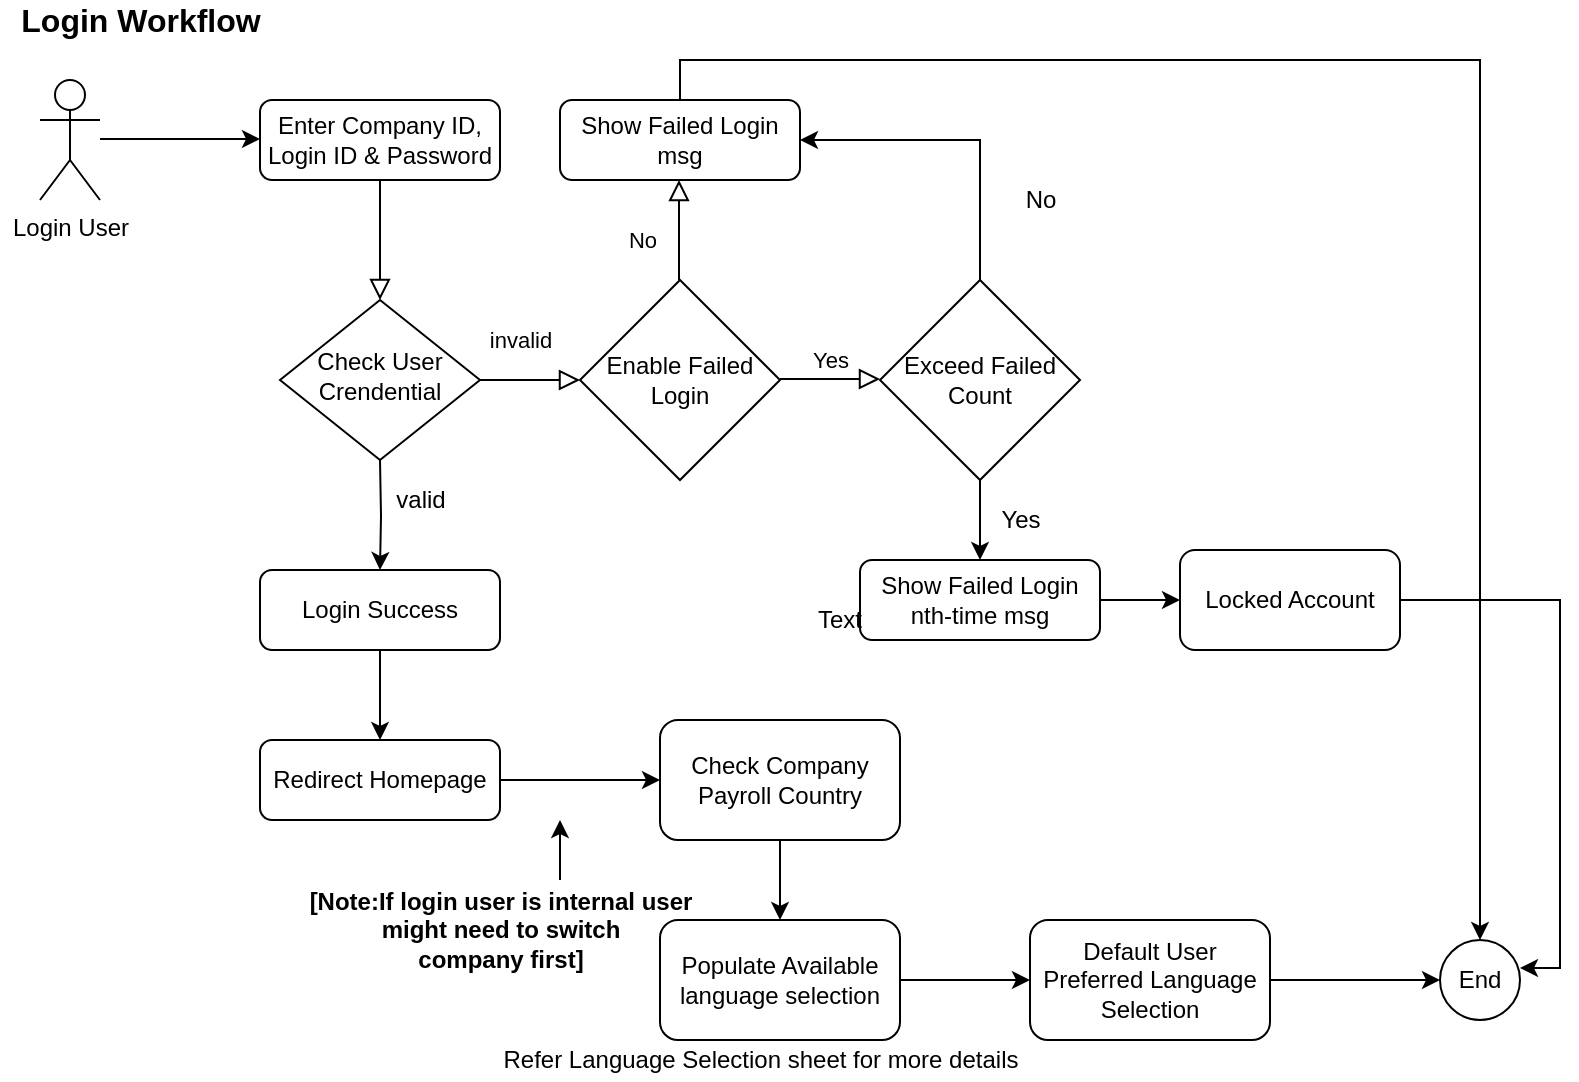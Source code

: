 <mxfile version="13.9.2" type="github" pages="15">
  <diagram id="C5RBs43oDa-KdzZeNtuy" name="Login">
    <mxGraphModel dx="868" dy="482" grid="1" gridSize="10" guides="1" tooltips="1" connect="1" arrows="1" fold="1" page="1" pageScale="1" pageWidth="827" pageHeight="1169" math="0" shadow="0">
      <root>
        <mxCell id="WIyWlLk6GJQsqaUBKTNV-0" />
        <mxCell id="WIyWlLk6GJQsqaUBKTNV-1" parent="WIyWlLk6GJQsqaUBKTNV-0" />
        <mxCell id="WIyWlLk6GJQsqaUBKTNV-2" value="" style="rounded=0;html=1;jettySize=auto;orthogonalLoop=1;fontSize=11;endArrow=block;endFill=0;endSize=8;strokeWidth=1;shadow=0;labelBackgroundColor=none;edgeStyle=orthogonalEdgeStyle;" parent="WIyWlLk6GJQsqaUBKTNV-1" source="WIyWlLk6GJQsqaUBKTNV-3" target="WIyWlLk6GJQsqaUBKTNV-6" edge="1">
          <mxGeometry relative="1" as="geometry" />
        </mxCell>
        <mxCell id="WIyWlLk6GJQsqaUBKTNV-3" value="Enter Company ID, Login ID &amp;amp; Password" style="rounded=1;whiteSpace=wrap;html=1;fontSize=12;glass=0;strokeWidth=1;shadow=0;" parent="WIyWlLk6GJQsqaUBKTNV-1" vertex="1">
          <mxGeometry x="160" y="70" width="120" height="40" as="geometry" />
        </mxCell>
        <mxCell id="WIyWlLk6GJQsqaUBKTNV-5" value="invalid" style="edgeStyle=orthogonalEdgeStyle;rounded=0;html=1;jettySize=auto;orthogonalLoop=1;fontSize=11;endArrow=block;endFill=0;endSize=8;strokeWidth=1;shadow=0;labelBackgroundColor=none;" parent="WIyWlLk6GJQsqaUBKTNV-1" source="WIyWlLk6GJQsqaUBKTNV-6" edge="1">
          <mxGeometry x="-0.2" y="20" relative="1" as="geometry">
            <mxPoint as="offset" />
            <mxPoint x="320" y="210" as="targetPoint" />
          </mxGeometry>
        </mxCell>
        <mxCell id="WIyWlLk6GJQsqaUBKTNV-6" value="Check User Crendential" style="rhombus;whiteSpace=wrap;html=1;shadow=0;fontFamily=Helvetica;fontSize=12;align=center;strokeWidth=1;spacing=6;spacingTop=-4;" parent="WIyWlLk6GJQsqaUBKTNV-1" vertex="1">
          <mxGeometry x="170" y="170" width="100" height="80" as="geometry" />
        </mxCell>
        <mxCell id="kfMtIPWJ9hvzQRuWb3cQ-21" value="" style="edgeStyle=orthogonalEdgeStyle;rounded=0;orthogonalLoop=1;jettySize=auto;html=1;" parent="WIyWlLk6GJQsqaUBKTNV-1" source="WIyWlLk6GJQsqaUBKTNV-11" target="kfMtIPWJ9hvzQRuWb3cQ-20" edge="1">
          <mxGeometry relative="1" as="geometry" />
        </mxCell>
        <mxCell id="WIyWlLk6GJQsqaUBKTNV-11" value="Redirect Homepage" style="rounded=1;whiteSpace=wrap;html=1;fontSize=12;glass=0;strokeWidth=1;shadow=0;" parent="WIyWlLk6GJQsqaUBKTNV-1" vertex="1">
          <mxGeometry x="160" y="390" width="120" height="40" as="geometry" />
        </mxCell>
        <mxCell id="kfMtIPWJ9hvzQRuWb3cQ-0" value="Login User" style="shape=umlActor;verticalLabelPosition=bottom;verticalAlign=top;html=1;outlineConnect=0;" parent="WIyWlLk6GJQsqaUBKTNV-1" vertex="1">
          <mxGeometry x="50" y="60" width="30" height="60" as="geometry" />
        </mxCell>
        <mxCell id="kfMtIPWJ9hvzQRuWb3cQ-1" value="" style="endArrow=classic;html=1;" parent="WIyWlLk6GJQsqaUBKTNV-1" edge="1">
          <mxGeometry width="50" height="50" relative="1" as="geometry">
            <mxPoint x="80" y="89.5" as="sourcePoint" />
            <mxPoint x="160" y="89.5" as="targetPoint" />
          </mxGeometry>
        </mxCell>
        <mxCell id="kfMtIPWJ9hvzQRuWb3cQ-2" value="Enable Failed Login" style="rhombus;whiteSpace=wrap;html=1;" parent="WIyWlLk6GJQsqaUBKTNV-1" vertex="1">
          <mxGeometry x="320" y="160" width="100" height="100" as="geometry" />
        </mxCell>
        <mxCell id="kfMtIPWJ9hvzQRuWb3cQ-3" value="No" style="edgeStyle=orthogonalEdgeStyle;rounded=0;html=1;jettySize=auto;orthogonalLoop=1;fontSize=11;endArrow=block;endFill=0;endSize=8;strokeWidth=1;shadow=0;labelBackgroundColor=none;" parent="WIyWlLk6GJQsqaUBKTNV-1" edge="1">
          <mxGeometry x="-0.2" y="20" relative="1" as="geometry">
            <mxPoint x="1" as="offset" />
            <mxPoint x="369.5" y="160" as="sourcePoint" />
            <mxPoint x="369.5" y="110" as="targetPoint" />
          </mxGeometry>
        </mxCell>
        <mxCell id="kfMtIPWJ9hvzQRuWb3cQ-28" style="edgeStyle=orthogonalEdgeStyle;rounded=0;orthogonalLoop=1;jettySize=auto;html=1;entryX=0.5;entryY=0;entryDx=0;entryDy=0;" parent="WIyWlLk6GJQsqaUBKTNV-1" source="kfMtIPWJ9hvzQRuWb3cQ-4" target="kfMtIPWJ9hvzQRuWb3cQ-27" edge="1">
          <mxGeometry relative="1" as="geometry">
            <Array as="points">
              <mxPoint x="370" y="50" />
              <mxPoint x="770" y="50" />
            </Array>
          </mxGeometry>
        </mxCell>
        <mxCell id="kfMtIPWJ9hvzQRuWb3cQ-4" value="Show Failed Login msg" style="rounded=1;whiteSpace=wrap;html=1;fontSize=12;glass=0;strokeWidth=1;shadow=0;" parent="WIyWlLk6GJQsqaUBKTNV-1" vertex="1">
          <mxGeometry x="310" y="70" width="120" height="40" as="geometry" />
        </mxCell>
        <mxCell id="kfMtIPWJ9hvzQRuWb3cQ-5" value="Yes" style="edgeStyle=orthogonalEdgeStyle;rounded=0;html=1;jettySize=auto;orthogonalLoop=1;fontSize=11;endArrow=block;endFill=0;endSize=8;strokeWidth=1;shadow=0;labelBackgroundColor=none;" parent="WIyWlLk6GJQsqaUBKTNV-1" edge="1">
          <mxGeometry y="10" relative="1" as="geometry">
            <mxPoint as="offset" />
            <mxPoint x="420" y="209.5" as="sourcePoint" />
            <mxPoint x="470" y="209.5" as="targetPoint" />
          </mxGeometry>
        </mxCell>
        <mxCell id="kfMtIPWJ9hvzQRuWb3cQ-8" style="edgeStyle=orthogonalEdgeStyle;rounded=0;orthogonalLoop=1;jettySize=auto;html=1;exitX=0.5;exitY=0;exitDx=0;exitDy=0;entryX=1;entryY=0.5;entryDx=0;entryDy=0;" parent="WIyWlLk6GJQsqaUBKTNV-1" source="kfMtIPWJ9hvzQRuWb3cQ-6" target="kfMtIPWJ9hvzQRuWb3cQ-4" edge="1">
          <mxGeometry relative="1" as="geometry" />
        </mxCell>
        <mxCell id="kfMtIPWJ9hvzQRuWb3cQ-12" style="edgeStyle=orthogonalEdgeStyle;rounded=0;orthogonalLoop=1;jettySize=auto;html=1;" parent="WIyWlLk6GJQsqaUBKTNV-1" source="kfMtIPWJ9hvzQRuWb3cQ-6" edge="1">
          <mxGeometry relative="1" as="geometry">
            <mxPoint x="520" y="300" as="targetPoint" />
          </mxGeometry>
        </mxCell>
        <mxCell id="kfMtIPWJ9hvzQRuWb3cQ-6" value="Exceed Failed Count" style="rhombus;whiteSpace=wrap;html=1;" parent="WIyWlLk6GJQsqaUBKTNV-1" vertex="1">
          <mxGeometry x="470" y="160" width="100" height="100" as="geometry" />
        </mxCell>
        <mxCell id="kfMtIPWJ9hvzQRuWb3cQ-10" value="No" style="text;html=1;align=center;verticalAlign=middle;resizable=0;points=[];autosize=1;" parent="WIyWlLk6GJQsqaUBKTNV-1" vertex="1">
          <mxGeometry x="535" y="110" width="30" height="20" as="geometry" />
        </mxCell>
        <mxCell id="kfMtIPWJ9hvzQRuWb3cQ-16" value="" style="edgeStyle=orthogonalEdgeStyle;rounded=0;orthogonalLoop=1;jettySize=auto;html=1;" parent="WIyWlLk6GJQsqaUBKTNV-1" source="kfMtIPWJ9hvzQRuWb3cQ-13" target="kfMtIPWJ9hvzQRuWb3cQ-15" edge="1">
          <mxGeometry relative="1" as="geometry" />
        </mxCell>
        <mxCell id="kfMtIPWJ9hvzQRuWb3cQ-13" value="Show Failed Login nth-time msg" style="rounded=1;whiteSpace=wrap;html=1;fontSize=12;glass=0;strokeWidth=1;shadow=0;" parent="WIyWlLk6GJQsqaUBKTNV-1" vertex="1">
          <mxGeometry x="460" y="300" width="120" height="40" as="geometry" />
        </mxCell>
        <mxCell id="kfMtIPWJ9hvzQRuWb3cQ-14" value="Yes" style="text;html=1;align=center;verticalAlign=middle;resizable=0;points=[];autosize=1;" parent="WIyWlLk6GJQsqaUBKTNV-1" vertex="1">
          <mxGeometry x="520" y="270" width="40" height="20" as="geometry" />
        </mxCell>
        <mxCell id="kfMtIPWJ9hvzQRuWb3cQ-29" style="edgeStyle=orthogonalEdgeStyle;rounded=0;orthogonalLoop=1;jettySize=auto;html=1;entryX=1;entryY=0.35;entryDx=0;entryDy=0;entryPerimeter=0;" parent="WIyWlLk6GJQsqaUBKTNV-1" source="kfMtIPWJ9hvzQRuWb3cQ-15" target="kfMtIPWJ9hvzQRuWb3cQ-27" edge="1">
          <mxGeometry relative="1" as="geometry" />
        </mxCell>
        <mxCell id="kfMtIPWJ9hvzQRuWb3cQ-15" value="Locked Account" style="whiteSpace=wrap;html=1;rounded=1;shadow=0;strokeWidth=1;glass=0;" parent="WIyWlLk6GJQsqaUBKTNV-1" vertex="1">
          <mxGeometry x="620" y="295" width="110" height="50" as="geometry" />
        </mxCell>
        <mxCell id="kfMtIPWJ9hvzQRuWb3cQ-19" value="" style="edgeStyle=orthogonalEdgeStyle;rounded=0;orthogonalLoop=1;jettySize=auto;html=1;" parent="WIyWlLk6GJQsqaUBKTNV-1" source="kfMtIPWJ9hvzQRuWb3cQ-17" target="WIyWlLk6GJQsqaUBKTNV-11" edge="1">
          <mxGeometry relative="1" as="geometry" />
        </mxCell>
        <mxCell id="kfMtIPWJ9hvzQRuWb3cQ-17" value="Login Success" style="rounded=1;whiteSpace=wrap;html=1;fontSize=12;glass=0;strokeWidth=1;shadow=0;" parent="WIyWlLk6GJQsqaUBKTNV-1" vertex="1">
          <mxGeometry x="160" y="305" width="120" height="40" as="geometry" />
        </mxCell>
        <mxCell id="kfMtIPWJ9hvzQRuWb3cQ-23" value="" style="edgeStyle=orthogonalEdgeStyle;rounded=0;orthogonalLoop=1;jettySize=auto;html=1;" parent="WIyWlLk6GJQsqaUBKTNV-1" source="kfMtIPWJ9hvzQRuWb3cQ-20" target="kfMtIPWJ9hvzQRuWb3cQ-22" edge="1">
          <mxGeometry relative="1" as="geometry" />
        </mxCell>
        <mxCell id="kfMtIPWJ9hvzQRuWb3cQ-20" value="Check Company Payroll Country" style="whiteSpace=wrap;html=1;rounded=1;shadow=0;strokeWidth=1;glass=0;" parent="WIyWlLk6GJQsqaUBKTNV-1" vertex="1">
          <mxGeometry x="360" y="380" width="120" height="60" as="geometry" />
        </mxCell>
        <mxCell id="1F9J7EZj6GSI6pLqUVM7-3" value="" style="edgeStyle=orthogonalEdgeStyle;rounded=0;orthogonalLoop=1;jettySize=auto;html=1;" parent="WIyWlLk6GJQsqaUBKTNV-1" source="kfMtIPWJ9hvzQRuWb3cQ-22" target="1F9J7EZj6GSI6pLqUVM7-2" edge="1">
          <mxGeometry relative="1" as="geometry" />
        </mxCell>
        <mxCell id="kfMtIPWJ9hvzQRuWb3cQ-22" value="Populate Available language selection" style="whiteSpace=wrap;html=1;rounded=1;shadow=0;strokeWidth=1;glass=0;" parent="WIyWlLk6GJQsqaUBKTNV-1" vertex="1">
          <mxGeometry x="360" y="480" width="120" height="60" as="geometry" />
        </mxCell>
        <mxCell id="kfMtIPWJ9hvzQRuWb3cQ-24" value="valid" style="text;html=1;align=center;verticalAlign=middle;resizable=0;points=[];autosize=1;" parent="WIyWlLk6GJQsqaUBKTNV-1" vertex="1">
          <mxGeometry x="220" y="260" width="40" height="20" as="geometry" />
        </mxCell>
        <mxCell id="kfMtIPWJ9hvzQRuWb3cQ-25" value="" style="edgeStyle=orthogonalEdgeStyle;rounded=0;orthogonalLoop=1;jettySize=auto;html=1;entryX=0.5;entryY=0;entryDx=0;entryDy=0;" parent="WIyWlLk6GJQsqaUBKTNV-1" target="kfMtIPWJ9hvzQRuWb3cQ-17" edge="1">
          <mxGeometry relative="1" as="geometry">
            <mxPoint x="220" y="250" as="sourcePoint" />
            <mxPoint x="220" y="295" as="targetPoint" />
          </mxGeometry>
        </mxCell>
        <mxCell id="kfMtIPWJ9hvzQRuWb3cQ-27" value="End" style="ellipse;whiteSpace=wrap;html=1;aspect=fixed;" parent="WIyWlLk6GJQsqaUBKTNV-1" vertex="1">
          <mxGeometry x="750" y="490" width="40" height="40" as="geometry" />
        </mxCell>
        <mxCell id="kfMtIPWJ9hvzQRuWb3cQ-31" value="Refer Language Selection sheet for more details" style="text;html=1;align=center;verticalAlign=middle;resizable=0;points=[];autosize=1;" parent="WIyWlLk6GJQsqaUBKTNV-1" vertex="1">
          <mxGeometry x="275" y="540" width="270" height="20" as="geometry" />
        </mxCell>
        <mxCell id="_1jM3c5Lw7iFG9Ts0uBe-0" value="&lt;font size=&quot;3&quot;&gt;&lt;b&gt;Login Workflow&lt;/b&gt;&lt;/font&gt;" style="text;html=1;align=center;verticalAlign=middle;resizable=0;points=[];autosize=1;" parent="WIyWlLk6GJQsqaUBKTNV-1" vertex="1">
          <mxGeometry x="30" y="20" width="140" height="20" as="geometry" />
        </mxCell>
        <mxCell id="1F9J7EZj6GSI6pLqUVM7-4" value="" style="edgeStyle=orthogonalEdgeStyle;rounded=0;orthogonalLoop=1;jettySize=auto;html=1;" parent="WIyWlLk6GJQsqaUBKTNV-1" source="1F9J7EZj6GSI6pLqUVM7-2" target="kfMtIPWJ9hvzQRuWb3cQ-27" edge="1">
          <mxGeometry relative="1" as="geometry" />
        </mxCell>
        <mxCell id="1F9J7EZj6GSI6pLqUVM7-2" value="Default User Preferred Language Selection" style="rounded=1;whiteSpace=wrap;html=1;" parent="WIyWlLk6GJQsqaUBKTNV-1" vertex="1">
          <mxGeometry x="545" y="480" width="120" height="60" as="geometry" />
        </mxCell>
        <mxCell id="nRYhmM8a8cG_sHh72ciK-0" value="Text" style="text;html=1;strokeColor=none;fillColor=none;align=center;verticalAlign=middle;whiteSpace=wrap;rounded=0;" parent="WIyWlLk6GJQsqaUBKTNV-1" vertex="1">
          <mxGeometry x="430" y="320" width="40" height="20" as="geometry" />
        </mxCell>
        <mxCell id="nRYhmM8a8cG_sHh72ciK-1" value="&lt;b&gt;[Note:If login user is internal user&lt;br&gt;might need to switch&lt;br&gt;company first]&lt;/b&gt;" style="text;html=1;align=center;verticalAlign=middle;resizable=0;points=[];autosize=1;" parent="WIyWlLk6GJQsqaUBKTNV-1" vertex="1">
          <mxGeometry x="175" y="460" width="210" height="50" as="geometry" />
        </mxCell>
        <mxCell id="nRYhmM8a8cG_sHh72ciK-2" value="" style="endArrow=classic;html=1;" parent="WIyWlLk6GJQsqaUBKTNV-1" edge="1">
          <mxGeometry width="50" height="50" relative="1" as="geometry">
            <mxPoint x="310" y="460" as="sourcePoint" />
            <mxPoint x="310" y="430" as="targetPoint" />
          </mxGeometry>
        </mxCell>
      </root>
    </mxGraphModel>
  </diagram>
  <diagram id="NP96JUk-zomSuXR2eYI8" name="Language Selection">
    <mxGraphModel dx="868" dy="482" grid="1" gridSize="10" guides="1" tooltips="1" connect="1" arrows="1" fold="1" page="1" pageScale="1" pageWidth="850" pageHeight="1100" math="0" shadow="0">
      <root>
        <mxCell id="XNVSRuxR_t44QMIjwxG1-0" />
        <mxCell id="XNVSRuxR_t44QMIjwxG1-1" parent="XNVSRuxR_t44QMIjwxG1-0" />
        <mxCell id="jlVox8yY6K0Oi9bAq_ej-1" value="" style="edgeStyle=orthogonalEdgeStyle;rounded=0;orthogonalLoop=1;jettySize=auto;html=1;" parent="XNVSRuxR_t44QMIjwxG1-1" source="1Wh8PvqfZ_vHO5MVgYGX-0" target="jlVox8yY6K0Oi9bAq_ej-0" edge="1">
          <mxGeometry relative="1" as="geometry" />
        </mxCell>
        <mxCell id="1Wh8PvqfZ_vHO5MVgYGX-0" value="Login User" style="shape=umlActor;verticalLabelPosition=bottom;verticalAlign=top;html=1;outlineConnect=0;" parent="XNVSRuxR_t44QMIjwxG1-1" vertex="1">
          <mxGeometry x="70" y="70" width="30" height="60" as="geometry" />
        </mxCell>
        <mxCell id="jlVox8yY6K0Oi9bAq_ej-3" value="" style="edgeStyle=orthogonalEdgeStyle;rounded=0;orthogonalLoop=1;jettySize=auto;html=1;" parent="XNVSRuxR_t44QMIjwxG1-1" source="jlVox8yY6K0Oi9bAq_ej-0" edge="1">
          <mxGeometry relative="1" as="geometry">
            <mxPoint x="220" y="180.0" as="targetPoint" />
          </mxGeometry>
        </mxCell>
        <mxCell id="jlVox8yY6K0Oi9bAq_ej-0" value="Change Preferred Language" style="rounded=1;whiteSpace=wrap;html=1;" parent="XNVSRuxR_t44QMIjwxG1-1" vertex="1">
          <mxGeometry x="160" y="70" width="120" height="60" as="geometry" />
        </mxCell>
        <mxCell id="jlVox8yY6K0Oi9bAq_ej-6" value="" style="edgeStyle=orthogonalEdgeStyle;rounded=0;orthogonalLoop=1;jettySize=auto;html=1;" parent="XNVSRuxR_t44QMIjwxG1-1" source="jlVox8yY6K0Oi9bAq_ej-4" target="jlVox8yY6K0Oi9bAq_ej-5" edge="1">
          <mxGeometry relative="1" as="geometry" />
        </mxCell>
        <mxCell id="jlVox8yY6K0Oi9bAq_ej-9" style="edgeStyle=orthogonalEdgeStyle;rounded=0;orthogonalLoop=1;jettySize=auto;html=1;exitX=0.5;exitY=1;exitDx=0;exitDy=0;entryX=0.5;entryY=0;entryDx=0;entryDy=0;" parent="XNVSRuxR_t44QMIjwxG1-1" source="jlVox8yY6K0Oi9bAq_ej-4" target="jlVox8yY6K0Oi9bAq_ej-8" edge="1">
          <mxGeometry relative="1" as="geometry" />
        </mxCell>
        <mxCell id="jlVox8yY6K0Oi9bAq_ej-4" value="Language available" style="rhombus;whiteSpace=wrap;html=1;" parent="XNVSRuxR_t44QMIjwxG1-1" vertex="1">
          <mxGeometry x="180" y="180" width="80" height="80" as="geometry" />
        </mxCell>
        <mxCell id="jlVox8yY6K0Oi9bAq_ej-21" style="edgeStyle=orthogonalEdgeStyle;rounded=0;orthogonalLoop=1;jettySize=auto;html=1;entryX=0;entryY=0.5;entryDx=0;entryDy=0;" parent="XNVSRuxR_t44QMIjwxG1-1" source="jlVox8yY6K0Oi9bAq_ej-5" target="jlVox8yY6K0Oi9bAq_ej-19" edge="1">
          <mxGeometry relative="1" as="geometry" />
        </mxCell>
        <mxCell id="jlVox8yY6K0Oi9bAq_ej-5" value="Prompt Contact Administrator Error Msg" style="rounded=1;whiteSpace=wrap;html=1;" parent="XNVSRuxR_t44QMIjwxG1-1" vertex="1">
          <mxGeometry x="340" y="190" width="120" height="60" as="geometry" />
        </mxCell>
        <mxCell id="jlVox8yY6K0Oi9bAq_ej-7" value="No" style="text;html=1;align=center;verticalAlign=middle;resizable=0;points=[];autosize=1;" parent="XNVSRuxR_t44QMIjwxG1-1" vertex="1">
          <mxGeometry x="275" y="190" width="30" height="20" as="geometry" />
        </mxCell>
        <mxCell id="jlVox8yY6K0Oi9bAq_ej-12" value="" style="edgeStyle=orthogonalEdgeStyle;rounded=0;orthogonalLoop=1;jettySize=auto;html=1;" parent="XNVSRuxR_t44QMIjwxG1-1" source="jlVox8yY6K0Oi9bAq_ej-8" target="jlVox8yY6K0Oi9bAq_ej-11" edge="1">
          <mxGeometry relative="1" as="geometry" />
        </mxCell>
        <mxCell id="jlVox8yY6K0Oi9bAq_ej-8" value="System change default language" style="rounded=1;whiteSpace=wrap;html=1;" parent="XNVSRuxR_t44QMIjwxG1-1" vertex="1">
          <mxGeometry x="160" y="290" width="120" height="60" as="geometry" />
        </mxCell>
        <mxCell id="jlVox8yY6K0Oi9bAq_ej-10" value="Yes" style="text;html=1;align=center;verticalAlign=middle;resizable=0;points=[];autosize=1;" parent="XNVSRuxR_t44QMIjwxG1-1" vertex="1">
          <mxGeometry x="230" y="260" width="40" height="20" as="geometry" />
        </mxCell>
        <mxCell id="jlVox8yY6K0Oi9bAq_ej-14" value="" style="edgeStyle=orthogonalEdgeStyle;rounded=0;orthogonalLoop=1;jettySize=auto;html=1;" parent="XNVSRuxR_t44QMIjwxG1-1" source="jlVox8yY6K0Oi9bAq_ej-11" target="jlVox8yY6K0Oi9bAq_ej-13" edge="1">
          <mxGeometry relative="1" as="geometry" />
        </mxCell>
        <mxCell id="jlVox8yY6K0Oi9bAq_ej-11" value="Update Translation Key into Cache" style="whiteSpace=wrap;html=1;rounded=1;" parent="XNVSRuxR_t44QMIjwxG1-1" vertex="1">
          <mxGeometry x="160" y="390" width="120" height="60" as="geometry" />
        </mxCell>
        <mxCell id="jlVox8yY6K0Oi9bAq_ej-16" value="" style="edgeStyle=orthogonalEdgeStyle;rounded=0;orthogonalLoop=1;jettySize=auto;html=1;" parent="XNVSRuxR_t44QMIjwxG1-1" source="jlVox8yY6K0Oi9bAq_ej-13" target="jlVox8yY6K0Oi9bAq_ej-15" edge="1">
          <mxGeometry relative="1" as="geometry" />
        </mxCell>
        <mxCell id="jlVox8yY6K0Oi9bAq_ej-13" value="Save user preferred language selection" style="whiteSpace=wrap;html=1;rounded=1;" parent="XNVSRuxR_t44QMIjwxG1-1" vertex="1">
          <mxGeometry x="360" y="390" width="120" height="60" as="geometry" />
        </mxCell>
        <mxCell id="jlVox8yY6K0Oi9bAq_ej-18" value="" style="edgeStyle=orthogonalEdgeStyle;rounded=0;orthogonalLoop=1;jettySize=auto;html=1;" parent="XNVSRuxR_t44QMIjwxG1-1" source="jlVox8yY6K0Oi9bAq_ej-15" target="jlVox8yY6K0Oi9bAq_ej-17" edge="1">
          <mxGeometry relative="1" as="geometry" />
        </mxCell>
        <mxCell id="jlVox8yY6K0Oi9bAq_ej-15" value="Refresh page for re-rendering&amp;nbsp;" style="whiteSpace=wrap;html=1;rounded=1;" parent="XNVSRuxR_t44QMIjwxG1-1" vertex="1">
          <mxGeometry x="560" y="390" width="120" height="60" as="geometry" />
        </mxCell>
        <mxCell id="jlVox8yY6K0Oi9bAq_ej-20" style="edgeStyle=orthogonalEdgeStyle;rounded=0;orthogonalLoop=1;jettySize=auto;html=1;" parent="XNVSRuxR_t44QMIjwxG1-1" source="jlVox8yY6K0Oi9bAq_ej-17" edge="1">
          <mxGeometry relative="1" as="geometry">
            <mxPoint x="620" y="180.0" as="targetPoint" />
          </mxGeometry>
        </mxCell>
        <mxCell id="jlVox8yY6K0Oi9bAq_ej-17" value="Present the page with user&#39;s preferred language" style="whiteSpace=wrap;html=1;rounded=1;" parent="XNVSRuxR_t44QMIjwxG1-1" vertex="1">
          <mxGeometry x="560" y="250" width="120" height="60" as="geometry" />
        </mxCell>
        <mxCell id="jlVox8yY6K0Oi9bAq_ej-19" value="End" style="ellipse;whiteSpace=wrap;html=1;aspect=fixed;" parent="XNVSRuxR_t44QMIjwxG1-1" vertex="1">
          <mxGeometry x="600" y="140" width="40" height="40" as="geometry" />
        </mxCell>
        <mxCell id="jlVox8yY6K0Oi9bAq_ej-22" value="&lt;b&gt;[Note:System do not handle well &lt;br&gt;only will happen (rare case)]&lt;/b&gt;" style="text;html=1;align=center;verticalAlign=middle;resizable=0;points=[];autosize=1;" parent="XNVSRuxR_t44QMIjwxG1-1" vertex="1">
          <mxGeometry x="275" y="155" width="200" height="30" as="geometry" />
        </mxCell>
        <mxCell id="zQ1zC0l2z43dEUZwNcpW-0" value="&lt;font style=&quot;font-size: 18px&quot;&gt;&lt;b&gt;Language Selection&lt;/b&gt;&lt;/font&gt;" style="text;html=1;align=center;verticalAlign=middle;resizable=0;points=[];autosize=1;" parent="XNVSRuxR_t44QMIjwxG1-1" vertex="1">
          <mxGeometry x="20" y="30" width="190" height="20" as="geometry" />
        </mxCell>
      </root>
    </mxGraphModel>
  </diagram>
  <diagram id="NcqKCsRoOt5C_vWAzytk" name="Employee Statutory">
    <mxGraphModel dx="868" dy="482" grid="1" gridSize="10" guides="1" tooltips="1" connect="1" arrows="1" fold="1" page="1" pageScale="1" pageWidth="850" pageHeight="1100" math="0" shadow="0">
      <root>
        <mxCell id="Ta-xo2IJvp7dTiizBVcs-0" />
        <mxCell id="Ta-xo2IJvp7dTiizBVcs-1" parent="Ta-xo2IJvp7dTiizBVcs-0" />
        <mxCell id="E4KvRgQG7fiURb4fW0jU-2" value="" style="edgeStyle=orthogonalEdgeStyle;rounded=0;orthogonalLoop=1;jettySize=auto;html=1;" parent="Ta-xo2IJvp7dTiizBVcs-1" source="E4KvRgQG7fiURb4fW0jU-0" target="E4KvRgQG7fiURb4fW0jU-1" edge="1">
          <mxGeometry relative="1" as="geometry" />
        </mxCell>
        <mxCell id="E4KvRgQG7fiURb4fW0jU-0" value="Login User" style="shape=umlActor;verticalLabelPosition=bottom;verticalAlign=top;html=1;outlineConnect=0;" parent="Ta-xo2IJvp7dTiizBVcs-1" vertex="1">
          <mxGeometry x="70" y="90" width="30" height="60" as="geometry" />
        </mxCell>
        <mxCell id="E4KvRgQG7fiURb4fW0jU-4" value="" style="edgeStyle=orthogonalEdgeStyle;rounded=0;orthogonalLoop=1;jettySize=auto;html=1;" parent="Ta-xo2IJvp7dTiizBVcs-1" source="E4KvRgQG7fiURb4fW0jU-1" target="E4KvRgQG7fiURb4fW0jU-3" edge="1">
          <mxGeometry relative="1" as="geometry" />
        </mxCell>
        <mxCell id="E4KvRgQG7fiURb4fW0jU-1" value="Edit existing employee" style="rounded=1;whiteSpace=wrap;html=1;" parent="Ta-xo2IJvp7dTiizBVcs-1" vertex="1">
          <mxGeometry x="170" y="90" width="120" height="60" as="geometry" />
        </mxCell>
        <mxCell id="E4KvRgQG7fiURb4fW0jU-6" value="" style="edgeStyle=orthogonalEdgeStyle;rounded=0;orthogonalLoop=1;jettySize=auto;html=1;" parent="Ta-xo2IJvp7dTiizBVcs-1" source="E4KvRgQG7fiURb4fW0jU-3" target="E4KvRgQG7fiURb4fW0jU-5" edge="1">
          <mxGeometry relative="1" as="geometry" />
        </mxCell>
        <mxCell id="E4KvRgQG7fiURb4fW0jU-3" value="Navigate to Statutory tab" style="whiteSpace=wrap;html=1;rounded=1;" parent="Ta-xo2IJvp7dTiizBVcs-1" vertex="1">
          <mxGeometry x="370" y="90" width="120" height="60" as="geometry" />
        </mxCell>
        <mxCell id="E4KvRgQG7fiURb4fW0jU-8" value="" style="edgeStyle=orthogonalEdgeStyle;rounded=0;orthogonalLoop=1;jettySize=auto;html=1;" parent="Ta-xo2IJvp7dTiizBVcs-1" source="E4KvRgQG7fiURb4fW0jU-5" target="E4KvRgQG7fiURb4fW0jU-7" edge="1">
          <mxGeometry relative="1" as="geometry" />
        </mxCell>
        <mxCell id="E4KvRgQG7fiURb4fW0jU-5" value="Check Company Payroll Country" style="whiteSpace=wrap;html=1;rounded=1;" parent="Ta-xo2IJvp7dTiizBVcs-1" vertex="1">
          <mxGeometry x="370" y="200" width="120" height="60" as="geometry" />
        </mxCell>
        <mxCell id="E4KvRgQG7fiURb4fW0jU-10" value="" style="edgeStyle=orthogonalEdgeStyle;rounded=0;orthogonalLoop=1;jettySize=auto;html=1;" parent="Ta-xo2IJvp7dTiizBVcs-1" source="E4KvRgQG7fiURb4fW0jU-7" target="E4KvRgQG7fiURb4fW0jU-9" edge="1">
          <mxGeometry relative="1" as="geometry" />
        </mxCell>
        <mxCell id="E4KvRgQG7fiURb4fW0jU-7" value="Render available controls based on payroll country" style="whiteSpace=wrap;html=1;rounded=1;" parent="Ta-xo2IJvp7dTiizBVcs-1" vertex="1">
          <mxGeometry x="370" y="300" width="120" height="60" as="geometry" />
        </mxCell>
        <mxCell id="E4KvRgQG7fiURb4fW0jU-12" value="" style="edgeStyle=orthogonalEdgeStyle;rounded=0;orthogonalLoop=1;jettySize=auto;html=1;" parent="Ta-xo2IJvp7dTiizBVcs-1" source="E4KvRgQG7fiURb4fW0jU-9" target="E4KvRgQG7fiURb4fW0jU-11" edge="1">
          <mxGeometry relative="1" as="geometry" />
        </mxCell>
        <mxCell id="E4KvRgQG7fiURb4fW0jU-9" value="Create/Update payroll related field" style="whiteSpace=wrap;html=1;rounded=1;" parent="Ta-xo2IJvp7dTiizBVcs-1" vertex="1">
          <mxGeometry x="370" y="400" width="120" height="60" as="geometry" />
        </mxCell>
        <mxCell id="E4KvRgQG7fiURb4fW0jU-16" value="" style="edgeStyle=orthogonalEdgeStyle;rounded=0;orthogonalLoop=1;jettySize=auto;html=1;" parent="Ta-xo2IJvp7dTiizBVcs-1" source="E4KvRgQG7fiURb4fW0jU-11" target="E4KvRgQG7fiURb4fW0jU-15" edge="1">
          <mxGeometry relative="1" as="geometry" />
        </mxCell>
        <mxCell id="E4KvRgQG7fiURb4fW0jU-11" value="Save the record" style="whiteSpace=wrap;html=1;rounded=1;" parent="Ta-xo2IJvp7dTiizBVcs-1" vertex="1">
          <mxGeometry x="530" y="200" width="120" height="60" as="geometry" />
        </mxCell>
        <mxCell id="E4KvRgQG7fiURb4fW0jU-18" value="" style="edgeStyle=orthogonalEdgeStyle;rounded=0;orthogonalLoop=1;jettySize=auto;html=1;" parent="Ta-xo2IJvp7dTiizBVcs-1" source="E4KvRgQG7fiURb4fW0jU-15" target="E4KvRgQG7fiURb4fW0jU-17" edge="1">
          <mxGeometry relative="1" as="geometry" />
        </mxCell>
        <mxCell id="E4KvRgQG7fiURb4fW0jU-21" value="" style="edgeStyle=orthogonalEdgeStyle;rounded=0;orthogonalLoop=1;jettySize=auto;html=1;" parent="Ta-xo2IJvp7dTiizBVcs-1" source="E4KvRgQG7fiURb4fW0jU-15" target="E4KvRgQG7fiURb4fW0jU-20" edge="1">
          <mxGeometry relative="1" as="geometry" />
        </mxCell>
        <mxCell id="E4KvRgQG7fiURb4fW0jU-15" value="Validate Mandatory Fields" style="rhombus;whiteSpace=wrap;html=1;" parent="Ta-xo2IJvp7dTiizBVcs-1" vertex="1">
          <mxGeometry x="720" y="190" width="90" height="80" as="geometry" />
        </mxCell>
        <mxCell id="E4KvRgQG7fiURb4fW0jU-26" style="edgeStyle=orthogonalEdgeStyle;rounded=0;orthogonalLoop=1;jettySize=auto;html=1;" parent="Ta-xo2IJvp7dTiizBVcs-1" source="E4KvRgQG7fiURb4fW0jU-17" target="E4KvRgQG7fiURb4fW0jU-25" edge="1">
          <mxGeometry relative="1" as="geometry" />
        </mxCell>
        <mxCell id="E4KvRgQG7fiURb4fW0jU-17" value="Commit the save action" style="rounded=1;whiteSpace=wrap;html=1;" parent="Ta-xo2IJvp7dTiizBVcs-1" vertex="1">
          <mxGeometry x="705" y="310" width="120" height="60" as="geometry" />
        </mxCell>
        <mxCell id="E4KvRgQG7fiURb4fW0jU-19" value="Passed" style="text;html=1;align=center;verticalAlign=middle;resizable=0;points=[];autosize=1;" parent="Ta-xo2IJvp7dTiizBVcs-1" vertex="1">
          <mxGeometry x="760" y="270" width="60" height="20" as="geometry" />
        </mxCell>
        <mxCell id="E4KvRgQG7fiURb4fW0jU-27" style="edgeStyle=orthogonalEdgeStyle;rounded=0;orthogonalLoop=1;jettySize=auto;html=1;entryX=0.5;entryY=0;entryDx=0;entryDy=0;" parent="Ta-xo2IJvp7dTiizBVcs-1" source="E4KvRgQG7fiURb4fW0jU-20" target="E4KvRgQG7fiURb4fW0jU-25" edge="1">
          <mxGeometry relative="1" as="geometry" />
        </mxCell>
        <mxCell id="E4KvRgQG7fiURb4fW0jU-20" value="Show Required Field Error Msg" style="rounded=1;whiteSpace=wrap;html=1;" parent="Ta-xo2IJvp7dTiizBVcs-1" vertex="1">
          <mxGeometry x="705" y="80" width="120" height="60" as="geometry" />
        </mxCell>
        <mxCell id="E4KvRgQG7fiURb4fW0jU-22" value="Failed" style="text;html=1;align=center;verticalAlign=middle;resizable=0;points=[];autosize=1;" parent="Ta-xo2IJvp7dTiizBVcs-1" vertex="1">
          <mxGeometry x="765" y="170" width="50" height="20" as="geometry" />
        </mxCell>
        <mxCell id="E4KvRgQG7fiURb4fW0jU-23" value="&lt;b&gt;[Note: Refer Validation sheet &lt;br&gt;for more details]&lt;/b&gt;" style="text;html=1;align=center;verticalAlign=middle;resizable=0;points=[];autosize=1;" parent="Ta-xo2IJvp7dTiizBVcs-1" vertex="1">
          <mxGeometry x="510" y="150" width="180" height="30" as="geometry" />
        </mxCell>
        <mxCell id="E4KvRgQG7fiURb4fW0jU-24" value="" style="endArrow=classic;html=1;" parent="Ta-xo2IJvp7dTiizBVcs-1" edge="1">
          <mxGeometry width="50" height="50" relative="1" as="geometry">
            <mxPoint x="680" y="170" as="sourcePoint" />
            <mxPoint x="730" y="210" as="targetPoint" />
          </mxGeometry>
        </mxCell>
        <mxCell id="E4KvRgQG7fiURb4fW0jU-25" value="End" style="ellipse;whiteSpace=wrap;html=1;aspect=fixed;" parent="Ta-xo2IJvp7dTiizBVcs-1" vertex="1">
          <mxGeometry x="640" y="440" width="50" height="50" as="geometry" />
        </mxCell>
        <mxCell id="E4KvRgQG7fiURb4fW0jU-28" value="&lt;font style=&quot;font-size: 18px&quot;&gt;&lt;b&gt;Employee Statutory&lt;/b&gt;&lt;/font&gt;" style="text;html=1;align=center;verticalAlign=middle;resizable=0;points=[];autosize=1;" parent="Ta-xo2IJvp7dTiizBVcs-1" vertex="1">
          <mxGeometry x="30" y="30" width="180" height="20" as="geometry" />
        </mxCell>
        <mxCell id="E4KvRgQG7fiURb4fW0jU-37" value="" style="edgeStyle=orthogonalEdgeStyle;rounded=0;orthogonalLoop=1;jettySize=auto;html=1;" parent="Ta-xo2IJvp7dTiizBVcs-1" source="E4KvRgQG7fiURb4fW0jU-29" target="E4KvRgQG7fiURb4fW0jU-30" edge="1">
          <mxGeometry relative="1" as="geometry" />
        </mxCell>
        <mxCell id="E4KvRgQG7fiURb4fW0jU-29" value="Login User" style="shape=umlActor;verticalLabelPosition=bottom;verticalAlign=top;html=1;outlineConnect=0;" parent="Ta-xo2IJvp7dTiizBVcs-1" vertex="1">
          <mxGeometry x="70" y="530" width="30" height="60" as="geometry" />
        </mxCell>
        <mxCell id="E4KvRgQG7fiURb4fW0jU-32" value="" style="edgeStyle=orthogonalEdgeStyle;rounded=0;orthogonalLoop=1;jettySize=auto;html=1;" parent="Ta-xo2IJvp7dTiizBVcs-1" source="E4KvRgQG7fiURb4fW0jU-30" target="E4KvRgQG7fiURb4fW0jU-31" edge="1">
          <mxGeometry relative="1" as="geometry" />
        </mxCell>
        <mxCell id="E4KvRgQG7fiURb4fW0jU-30" value="Create New Employee" style="rounded=1;whiteSpace=wrap;html=1;" parent="Ta-xo2IJvp7dTiizBVcs-1" vertex="1">
          <mxGeometry x="170" y="530" width="120" height="60" as="geometry" />
        </mxCell>
        <mxCell id="E4KvRgQG7fiURb4fW0jU-34" value="" style="edgeStyle=orthogonalEdgeStyle;rounded=0;orthogonalLoop=1;jettySize=auto;html=1;" parent="Ta-xo2IJvp7dTiizBVcs-1" source="E4KvRgQG7fiURb4fW0jU-31" target="E4KvRgQG7fiURb4fW0jU-33" edge="1">
          <mxGeometry relative="1" as="geometry" />
        </mxCell>
        <mxCell id="E4KvRgQG7fiURb4fW0jU-31" value="Refer Create Employee worksheet" style="whiteSpace=wrap;html=1;rounded=1;" parent="Ta-xo2IJvp7dTiizBVcs-1" vertex="1">
          <mxGeometry x="170" y="390" width="120" height="60" as="geometry" />
        </mxCell>
        <mxCell id="E4KvRgQG7fiURb4fW0jU-35" style="edgeStyle=orthogonalEdgeStyle;rounded=0;orthogonalLoop=1;jettySize=auto;html=1;" parent="Ta-xo2IJvp7dTiizBVcs-1" source="E4KvRgQG7fiURb4fW0jU-33" edge="1">
          <mxGeometry relative="1" as="geometry">
            <mxPoint x="360" y="120" as="targetPoint" />
          </mxGeometry>
        </mxCell>
        <mxCell id="E4KvRgQG7fiURb4fW0jU-33" value="Save Record" style="whiteSpace=wrap;html=1;rounded=1;" parent="Ta-xo2IJvp7dTiizBVcs-1" vertex="1">
          <mxGeometry x="170" y="280" width="120" height="60" as="geometry" />
        </mxCell>
        <mxCell id="E4KvRgQG7fiURb4fW0jU-36" value="&lt;b&gt;[Note: upon save will change to edit mode &lt;br&gt;when completing create &lt;br&gt;new employee workflow]&lt;/b&gt;" style="text;html=1;align=center;verticalAlign=middle;resizable=0;points=[];autosize=1;" parent="Ta-xo2IJvp7dTiizBVcs-1" vertex="1">
          <mxGeometry x="85" y="180" width="260" height="50" as="geometry" />
        </mxCell>
      </root>
    </mxGraphModel>
  </diagram>
  <diagram id="XwnnkPm3SbqNLG1X4qz_" name="Validation">
    <mxGraphModel dx="868" dy="482" grid="1" gridSize="10" guides="1" tooltips="1" connect="1" arrows="1" fold="1" page="1" pageScale="1" pageWidth="850" pageHeight="1100" math="0" shadow="0">
      <root>
        <mxCell id="2zCuVI_hOEHo3Ry-sPip-0" />
        <mxCell id="2zCuVI_hOEHo3Ry-sPip-1" parent="2zCuVI_hOEHo3Ry-sPip-0" />
        <mxCell id="fqQddnRS0LBDzsFYSZAy-3" value="" style="edgeStyle=orthogonalEdgeStyle;rounded=0;orthogonalLoop=1;jettySize=auto;html=1;" parent="2zCuVI_hOEHo3Ry-sPip-1" source="fqQddnRS0LBDzsFYSZAy-1" target="fqQddnRS0LBDzsFYSZAy-2" edge="1">
          <mxGeometry relative="1" as="geometry" />
        </mxCell>
        <mxCell id="fqQddnRS0LBDzsFYSZAy-1" value="Validation Start" style="ellipse;whiteSpace=wrap;html=1;" parent="2zCuVI_hOEHo3Ry-sPip-1" vertex="1">
          <mxGeometry x="340" y="50" width="120" height="80" as="geometry" />
        </mxCell>
        <mxCell id="fqQddnRS0LBDzsFYSZAy-6" value="" style="edgeStyle=orthogonalEdgeStyle;rounded=0;orthogonalLoop=1;jettySize=auto;html=1;" parent="2zCuVI_hOEHo3Ry-sPip-1" source="fqQddnRS0LBDzsFYSZAy-2" target="fqQddnRS0LBDzsFYSZAy-5" edge="1">
          <mxGeometry relative="1" as="geometry" />
        </mxCell>
        <mxCell id="fqQddnRS0LBDzsFYSZAy-9" value="" style="edgeStyle=orthogonalEdgeStyle;rounded=0;orthogonalLoop=1;jettySize=auto;html=1;" parent="2zCuVI_hOEHo3Ry-sPip-1" source="fqQddnRS0LBDzsFYSZAy-2" target="fqQddnRS0LBDzsFYSZAy-8" edge="1">
          <mxGeometry relative="1" as="geometry" />
        </mxCell>
        <mxCell id="fqQddnRS0LBDzsFYSZAy-2" value="Is Nationality same as Payroll Country" style="rhombus;whiteSpace=wrap;html=1;" parent="2zCuVI_hOEHo3Ry-sPip-1" vertex="1">
          <mxGeometry x="335" y="150" width="130" height="90" as="geometry" />
        </mxCell>
        <mxCell id="RXbyw_wVodPhR4q4j1tH-2" value="" style="edgeStyle=orthogonalEdgeStyle;rounded=0;orthogonalLoop=1;jettySize=auto;html=1;" parent="2zCuVI_hOEHo3Ry-sPip-1" source="fqQddnRS0LBDzsFYSZAy-5" target="RXbyw_wVodPhR4q4j1tH-1" edge="1">
          <mxGeometry relative="1" as="geometry" />
        </mxCell>
        <mxCell id="RXbyw_wVodPhR4q4j1tH-5" style="edgeStyle=orthogonalEdgeStyle;rounded=0;orthogonalLoop=1;jettySize=auto;html=1;entryX=0.5;entryY=0;entryDx=0;entryDy=0;" parent="2zCuVI_hOEHo3Ry-sPip-1" source="fqQddnRS0LBDzsFYSZAy-5" target="RXbyw_wVodPhR4q4j1tH-4" edge="1">
          <mxGeometry relative="1" as="geometry" />
        </mxCell>
        <mxCell id="fqQddnRS0LBDzsFYSZAy-5" value="&lt;span&gt;Is Payroll Country mandatory fields filled up&lt;/span&gt;" style="rhombus;whiteSpace=wrap;html=1;" parent="2zCuVI_hOEHo3Ry-sPip-1" vertex="1">
          <mxGeometry x="327.5" y="270" width="145" height="80" as="geometry" />
        </mxCell>
        <mxCell id="fqQddnRS0LBDzsFYSZAy-7" value="Yes" style="text;html=1;align=center;verticalAlign=middle;resizable=0;points=[];autosize=1;" parent="2zCuVI_hOEHo3Ry-sPip-1" vertex="1">
          <mxGeometry x="400" y="240" width="40" height="20" as="geometry" />
        </mxCell>
        <mxCell id="RXbyw_wVodPhR4q4j1tH-8" style="edgeStyle=orthogonalEdgeStyle;rounded=0;orthogonalLoop=1;jettySize=auto;html=1;" parent="2zCuVI_hOEHo3Ry-sPip-1" source="fqQddnRS0LBDzsFYSZAy-8" target="fqQddnRS0LBDzsFYSZAy-5" edge="1">
          <mxGeometry relative="1" as="geometry">
            <Array as="points">
              <mxPoint x="490" y="195" />
              <mxPoint x="490" y="260" />
              <mxPoint x="400" y="260" />
            </Array>
          </mxGeometry>
        </mxCell>
        <mxCell id="fqQddnRS0LBDzsFYSZAy-8" value="Foreigner Validation" style="rounded=1;whiteSpace=wrap;html=1;" parent="2zCuVI_hOEHo3Ry-sPip-1" vertex="1">
          <mxGeometry x="520" y="165" width="120" height="60" as="geometry" />
        </mxCell>
        <mxCell id="fqQddnRS0LBDzsFYSZAy-10" value="&lt;b&gt;[Note:eg, Malaysia -&amp;gt; EPF, Socso, PCB No&lt;br&gt;Singapore -&amp;gt; CPF&amp;nbsp; &amp;nbsp; &amp;nbsp; &amp;nbsp; &amp;nbsp; &amp;nbsp; &amp;nbsp; &amp;nbsp; &amp;nbsp; &amp;nbsp;&lt;br&gt;Hong Kong -&amp;gt; MPF]&amp;nbsp; &amp;nbsp; &amp;nbsp; &amp;nbsp; &amp;nbsp; &amp;nbsp; &amp;nbsp; &amp;nbsp;&amp;nbsp;&lt;/b&gt;" style="text;html=1;strokeColor=none;fillColor=none;align=center;verticalAlign=middle;whiteSpace=wrap;rounded=0;" parent="2zCuVI_hOEHo3Ry-sPip-1" vertex="1">
          <mxGeometry x="80" y="240" width="280" height="20" as="geometry" />
        </mxCell>
        <mxCell id="RXbyw_wVodPhR4q4j1tH-0" value="" style="endArrow=classic;html=1;" parent="2zCuVI_hOEHo3Ry-sPip-1" edge="1">
          <mxGeometry width="50" height="50" relative="1" as="geometry">
            <mxPoint x="320" y="260" as="sourcePoint" />
            <mxPoint x="350" y="280" as="targetPoint" />
          </mxGeometry>
        </mxCell>
        <mxCell id="RXbyw_wVodPhR4q4j1tH-13" style="edgeStyle=orthogonalEdgeStyle;rounded=0;orthogonalLoop=1;jettySize=auto;html=1;entryX=0;entryY=0.5;entryDx=0;entryDy=0;" parent="2zCuVI_hOEHo3Ry-sPip-1" source="RXbyw_wVodPhR4q4j1tH-1" target="RXbyw_wVodPhR4q4j1tH-10" edge="1">
          <mxGeometry relative="1" as="geometry">
            <Array as="points">
              <mxPoint x="390" y="490" />
              <mxPoint x="470" y="490" />
              <mxPoint x="470" y="537" />
            </Array>
          </mxGeometry>
        </mxCell>
        <mxCell id="RXbyw_wVodPhR4q4j1tH-1" value="Save the record" style="rounded=1;whiteSpace=wrap;html=1;" parent="2zCuVI_hOEHo3Ry-sPip-1" vertex="1">
          <mxGeometry x="340" y="390" width="120" height="60" as="geometry" />
        </mxCell>
        <mxCell id="RXbyw_wVodPhR4q4j1tH-3" value="Yes" style="text;html=1;align=center;verticalAlign=middle;resizable=0;points=[];autosize=1;" parent="2zCuVI_hOEHo3Ry-sPip-1" vertex="1">
          <mxGeometry x="400" y="350" width="40" height="20" as="geometry" />
        </mxCell>
        <mxCell id="RXbyw_wVodPhR4q4j1tH-14" style="edgeStyle=orthogonalEdgeStyle;rounded=0;orthogonalLoop=1;jettySize=auto;html=1;" parent="2zCuVI_hOEHo3Ry-sPip-1" source="RXbyw_wVodPhR4q4j1tH-4" edge="1">
          <mxGeometry relative="1" as="geometry">
            <mxPoint x="540" y="540" as="targetPoint" />
            <Array as="points">
              <mxPoint x="610" y="495" />
              <mxPoint x="560" y="495" />
              <mxPoint x="560" y="540" />
            </Array>
          </mxGeometry>
        </mxCell>
        <mxCell id="RXbyw_wVodPhR4q4j1tH-4" value="Prompt Validation Msg" style="rounded=1;whiteSpace=wrap;html=1;" parent="2zCuVI_hOEHo3Ry-sPip-1" vertex="1">
          <mxGeometry x="550" y="390" width="120" height="60" as="geometry" />
        </mxCell>
        <mxCell id="RXbyw_wVodPhR4q4j1tH-6" value="No" style="text;html=1;align=center;verticalAlign=middle;resizable=0;points=[];autosize=1;" parent="2zCuVI_hOEHo3Ry-sPip-1" vertex="1">
          <mxGeometry x="505" y="320" width="30" height="20" as="geometry" />
        </mxCell>
        <mxCell id="RXbyw_wVodPhR4q4j1tH-9" value="No" style="text;html=1;align=center;verticalAlign=middle;resizable=0;points=[];autosize=1;" parent="2zCuVI_hOEHo3Ry-sPip-1" vertex="1">
          <mxGeometry x="475" y="170" width="30" height="20" as="geometry" />
        </mxCell>
        <mxCell id="RXbyw_wVodPhR4q4j1tH-10" value="End" style="ellipse;whiteSpace=wrap;html=1;aspect=fixed;" parent="2zCuVI_hOEHo3Ry-sPip-1" vertex="1">
          <mxGeometry x="490" y="515" width="45" height="45" as="geometry" />
        </mxCell>
        <mxCell id="RXbyw_wVodPhR4q4j1tH-15" value="Text" style="text;html=1;strokeColor=none;fillColor=none;align=center;verticalAlign=middle;whiteSpace=wrap;rounded=0;" parent="2zCuVI_hOEHo3Ry-sPip-1" vertex="1">
          <mxGeometry x="390" y="210" width="40" height="20" as="geometry" />
        </mxCell>
        <mxCell id="RXbyw_wVodPhR4q4j1tH-16" value="&lt;font style=&quot;font-size: 18px&quot;&gt;&lt;b&gt;Validation&lt;/b&gt;&lt;/font&gt;" style="text;html=1;strokeColor=none;fillColor=none;align=center;verticalAlign=middle;whiteSpace=wrap;rounded=0;" parent="2zCuVI_hOEHo3Ry-sPip-1" vertex="1">
          <mxGeometry x="70" y="30" width="40" height="20" as="geometry" />
        </mxCell>
      </root>
    </mxGraphModel>
  </diagram>
  <diagram id="sUVzzCZyVEHxsMp75Pag" name="Menu sidebar">
    <mxGraphModel dx="868" dy="482" grid="1" gridSize="10" guides="1" tooltips="1" connect="1" arrows="1" fold="1" page="1" pageScale="1" pageWidth="850" pageHeight="1100" math="0" shadow="0">
      <root>
        <mxCell id="LfzFo7n_ZJLpBN2NHePj-0" />
        <mxCell id="LfzFo7n_ZJLpBN2NHePj-1" parent="LfzFo7n_ZJLpBN2NHePj-0" />
        <mxCell id="LfzFo7n_ZJLpBN2NHePj-4" value="" style="edgeStyle=orthogonalEdgeStyle;rounded=0;orthogonalLoop=1;jettySize=auto;html=1;" parent="LfzFo7n_ZJLpBN2NHePj-1" source="LfzFo7n_ZJLpBN2NHePj-2" target="LfzFo7n_ZJLpBN2NHePj-3" edge="1">
          <mxGeometry relative="1" as="geometry" />
        </mxCell>
        <mxCell id="LfzFo7n_ZJLpBN2NHePj-2" value="Login User&lt;br&gt;" style="shape=umlActor;verticalLabelPosition=bottom;verticalAlign=top;html=1;outlineConnect=0;" parent="LfzFo7n_ZJLpBN2NHePj-1" vertex="1">
          <mxGeometry x="60" y="80" width="30" height="60" as="geometry" />
        </mxCell>
        <mxCell id="LfzFo7n_ZJLpBN2NHePj-6" value="" style="edgeStyle=orthogonalEdgeStyle;rounded=0;orthogonalLoop=1;jettySize=auto;html=1;" parent="LfzFo7n_ZJLpBN2NHePj-1" source="LfzFo7n_ZJLpBN2NHePj-3" target="LfzFo7n_ZJLpBN2NHePj-5" edge="1">
          <mxGeometry relative="1" as="geometry" />
        </mxCell>
        <mxCell id="LfzFo7n_ZJLpBN2NHePj-3" value="Login to system" style="rounded=1;whiteSpace=wrap;html=1;" parent="LfzFo7n_ZJLpBN2NHePj-1" vertex="1">
          <mxGeometry x="140" y="80" width="120" height="60" as="geometry" />
        </mxCell>
        <mxCell id="LfzFo7n_ZJLpBN2NHePj-8" value="" style="edgeStyle=orthogonalEdgeStyle;rounded=0;orthogonalLoop=1;jettySize=auto;html=1;" parent="LfzFo7n_ZJLpBN2NHePj-1" source="LfzFo7n_ZJLpBN2NHePj-5" target="LfzFo7n_ZJLpBN2NHePj-7" edge="1">
          <mxGeometry relative="1" as="geometry" />
        </mxCell>
        <mxCell id="LfzFo7n_ZJLpBN2NHePj-5" value="Check Payroll Country" style="whiteSpace=wrap;html=1;rounded=1;" parent="LfzFo7n_ZJLpBN2NHePj-1" vertex="1">
          <mxGeometry x="340" y="80" width="120" height="60" as="geometry" />
        </mxCell>
        <mxCell id="LfzFo7n_ZJLpBN2NHePj-17" value="" style="edgeStyle=orthogonalEdgeStyle;rounded=0;orthogonalLoop=1;jettySize=auto;html=1;" parent="LfzFo7n_ZJLpBN2NHePj-1" source="LfzFo7n_ZJLpBN2NHePj-7" target="LfzFo7n_ZJLpBN2NHePj-16" edge="1">
          <mxGeometry relative="1" as="geometry" />
        </mxCell>
        <mxCell id="LfzFo7n_ZJLpBN2NHePj-7" value="Populate only country specific menu based on RBAC granted" style="whiteSpace=wrap;html=1;rounded=1;" parent="LfzFo7n_ZJLpBN2NHePj-1" vertex="1">
          <mxGeometry x="340" y="190" width="120" height="60" as="geometry" />
        </mxCell>
        <mxCell id="LfzFo7n_ZJLpBN2NHePj-13" value="End" style="ellipse;whiteSpace=wrap;html=1;aspect=fixed;" parent="LfzFo7n_ZJLpBN2NHePj-1" vertex="1">
          <mxGeometry x="540" y="290" width="40" height="40" as="geometry" />
        </mxCell>
        <mxCell id="LfzFo7n_ZJLpBN2NHePj-18" value="" style="edgeStyle=orthogonalEdgeStyle;rounded=0;orthogonalLoop=1;jettySize=auto;html=1;" parent="LfzFo7n_ZJLpBN2NHePj-1" source="LfzFo7n_ZJLpBN2NHePj-16" target="LfzFo7n_ZJLpBN2NHePj-13" edge="1">
          <mxGeometry relative="1" as="geometry" />
        </mxCell>
        <mxCell id="LfzFo7n_ZJLpBN2NHePj-16" value="Render the menu sidebar" style="rounded=1;whiteSpace=wrap;html=1;" parent="LfzFo7n_ZJLpBN2NHePj-1" vertex="1">
          <mxGeometry x="340" y="280" width="120" height="60" as="geometry" />
        </mxCell>
        <mxCell id="LfzFo7n_ZJLpBN2NHePj-19" value="&lt;font style=&quot;font-size: 18px&quot;&gt;&lt;b&gt;Menu sidebar Population&lt;/b&gt;&lt;/font&gt;" style="text;html=1;strokeColor=none;fillColor=none;align=center;verticalAlign=middle;whiteSpace=wrap;rounded=0;" parent="LfzFo7n_ZJLpBN2NHePj-1" vertex="1">
          <mxGeometry x="30" y="30" width="260" height="20" as="geometry" />
        </mxCell>
      </root>
    </mxGraphModel>
  </diagram>
  <diagram id="hHz749j7xY3ItiLhJqkg" name="User Role">
    <mxGraphModel dx="1718" dy="482" grid="1" gridSize="10" guides="1" tooltips="1" connect="1" arrows="1" fold="1" page="1" pageScale="1" pageWidth="850" pageHeight="1100" math="0" shadow="0">
      <root>
        <mxCell id="npzTlBfo3lYS34hBWLiC-0" />
        <mxCell id="npzTlBfo3lYS34hBWLiC-1" parent="npzTlBfo3lYS34hBWLiC-0" />
        <mxCell id="npzTlBfo3lYS34hBWLiC-4" value="" style="edgeStyle=orthogonalEdgeStyle;rounded=0;orthogonalLoop=1;jettySize=auto;html=1;" parent="npzTlBfo3lYS34hBWLiC-1" source="npzTlBfo3lYS34hBWLiC-2" target="npzTlBfo3lYS34hBWLiC-3" edge="1">
          <mxGeometry relative="1" as="geometry" />
        </mxCell>
        <mxCell id="npzTlBfo3lYS34hBWLiC-2" value="Login User" style="shape=umlActor;verticalLabelPosition=bottom;verticalAlign=top;html=1;outlineConnect=0;" parent="npzTlBfo3lYS34hBWLiC-1" vertex="1">
          <mxGeometry x="60" y="90" width="30" height="60" as="geometry" />
        </mxCell>
        <mxCell id="npzTlBfo3lYS34hBWLiC-6" value="" style="edgeStyle=orthogonalEdgeStyle;rounded=0;orthogonalLoop=1;jettySize=auto;html=1;" parent="npzTlBfo3lYS34hBWLiC-1" source="npzTlBfo3lYS34hBWLiC-3" target="npzTlBfo3lYS34hBWLiC-5" edge="1">
          <mxGeometry relative="1" as="geometry" />
        </mxCell>
        <mxCell id="npzTlBfo3lYS34hBWLiC-3" value="Navigate to User Role Details screen" style="rounded=1;whiteSpace=wrap;html=1;" parent="npzTlBfo3lYS34hBWLiC-1" vertex="1">
          <mxGeometry x="150" y="90" width="120" height="60" as="geometry" />
        </mxCell>
        <mxCell id="npzTlBfo3lYS34hBWLiC-8" value="" style="edgeStyle=orthogonalEdgeStyle;rounded=0;orthogonalLoop=1;jettySize=auto;html=1;" parent="npzTlBfo3lYS34hBWLiC-1" source="npzTlBfo3lYS34hBWLiC-5" target="npzTlBfo3lYS34hBWLiC-7" edge="1">
          <mxGeometry relative="1" as="geometry" />
        </mxCell>
        <mxCell id="npzTlBfo3lYS34hBWLiC-5" value="Navigate to Menu/Controls tab" style="whiteSpace=wrap;html=1;rounded=1;" parent="npzTlBfo3lYS34hBWLiC-1" vertex="1">
          <mxGeometry x="150" y="230" width="120" height="60" as="geometry" />
        </mxCell>
        <mxCell id="npzTlBfo3lYS34hBWLiC-10" value="" style="edgeStyle=orthogonalEdgeStyle;rounded=0;orthogonalLoop=1;jettySize=auto;html=1;" parent="npzTlBfo3lYS34hBWLiC-1" source="npzTlBfo3lYS34hBWLiC-7" target="npzTlBfo3lYS34hBWLiC-9" edge="1">
          <mxGeometry relative="1" as="geometry" />
        </mxCell>
        <mxCell id="npzTlBfo3lYS34hBWLiC-7" value="Check Payroll Country" style="whiteSpace=wrap;html=1;rounded=1;" parent="npzTlBfo3lYS34hBWLiC-1" vertex="1">
          <mxGeometry x="150" y="330" width="120" height="60" as="geometry" />
        </mxCell>
        <mxCell id="AAPyOKdjCjAGeUqZLiLA-1" value="" style="edgeStyle=orthogonalEdgeStyle;rounded=0;orthogonalLoop=1;jettySize=auto;html=1;" parent="npzTlBfo3lYS34hBWLiC-1" source="npzTlBfo3lYS34hBWLiC-9" target="AAPyOKdjCjAGeUqZLiLA-0" edge="1">
          <mxGeometry relative="1" as="geometry" />
        </mxCell>
        <mxCell id="npzTlBfo3lYS34hBWLiC-9" value="Populate only country specific menu&amp;nbsp;" style="whiteSpace=wrap;html=1;rounded=1;" parent="npzTlBfo3lYS34hBWLiC-1" vertex="1">
          <mxGeometry x="320" y="330" width="120" height="60" as="geometry" />
        </mxCell>
        <mxCell id="AAPyOKdjCjAGeUqZLiLA-3" value="" style="edgeStyle=orthogonalEdgeStyle;rounded=0;orthogonalLoop=1;jettySize=auto;html=1;" parent="npzTlBfo3lYS34hBWLiC-1" source="AAPyOKdjCjAGeUqZLiLA-0" target="AAPyOKdjCjAGeUqZLiLA-2" edge="1">
          <mxGeometry relative="1" as="geometry" />
        </mxCell>
        <mxCell id="AAPyOKdjCjAGeUqZLiLA-0" value="User check/uncheck menu permission" style="whiteSpace=wrap;html=1;rounded=1;" parent="npzTlBfo3lYS34hBWLiC-1" vertex="1">
          <mxGeometry x="480" y="330" width="120" height="60" as="geometry" />
        </mxCell>
        <mxCell id="9PCUrYNUONzdgZWfyQj1-1" style="edgeStyle=orthogonalEdgeStyle;rounded=0;orthogonalLoop=1;jettySize=auto;html=1;entryX=0.5;entryY=1;entryDx=0;entryDy=0;" parent="npzTlBfo3lYS34hBWLiC-1" source="AAPyOKdjCjAGeUqZLiLA-2" target="9PCUrYNUONzdgZWfyQj1-0" edge="1">
          <mxGeometry relative="1" as="geometry" />
        </mxCell>
        <mxCell id="AAPyOKdjCjAGeUqZLiLA-2" value="Save the record" style="whiteSpace=wrap;html=1;rounded=1;" parent="npzTlBfo3lYS34hBWLiC-1" vertex="1">
          <mxGeometry x="480" y="190" width="120" height="60" as="geometry" />
        </mxCell>
        <mxCell id="9PCUrYNUONzdgZWfyQj1-0" value="End" style="ellipse;whiteSpace=wrap;html=1;aspect=fixed;" parent="npzTlBfo3lYS34hBWLiC-1" vertex="1">
          <mxGeometry x="520" y="80" width="40" height="40" as="geometry" />
        </mxCell>
        <mxCell id="9PCUrYNUONzdgZWfyQj1-2" value="&lt;font style=&quot;font-size: 18px&quot;&gt;&lt;b&gt;User Role setup&lt;/b&gt;&lt;/font&gt;" style="text;html=1;strokeColor=none;fillColor=none;align=center;verticalAlign=middle;whiteSpace=wrap;rounded=0;" parent="npzTlBfo3lYS34hBWLiC-1" vertex="1">
          <mxGeometry x="-40" y="30" width="300" height="20" as="geometry" />
        </mxCell>
      </root>
    </mxGraphModel>
  </diagram>
  <diagram id="Qa3tG7KByj6jnBzlI0vD" name="WS  DB assignment">
    <mxGraphModel dx="868" dy="482" grid="1" gridSize="10" guides="1" tooltips="1" connect="1" arrows="1" fold="1" page="1" pageScale="1" pageWidth="850" pageHeight="1100" math="0" shadow="0">
      <root>
        <mxCell id="SY3ZczkhLcdfc-RMznXj-0" />
        <mxCell id="SY3ZczkhLcdfc-RMznXj-1" parent="SY3ZczkhLcdfc-RMznXj-0" />
        <mxCell id="SY3ZczkhLcdfc-RMznXj-4" value="" style="edgeStyle=orthogonalEdgeStyle;rounded=0;orthogonalLoop=1;jettySize=auto;html=1;" parent="SY3ZczkhLcdfc-RMznXj-1" source="SY3ZczkhLcdfc-RMznXj-2" target="SY3ZczkhLcdfc-RMznXj-3" edge="1">
          <mxGeometry relative="1" as="geometry" />
        </mxCell>
        <mxCell id="SY3ZczkhLcdfc-RMznXj-2" value="Login User" style="shape=umlActor;verticalLabelPosition=bottom;verticalAlign=top;html=1;outlineConnect=0;" parent="SY3ZczkhLcdfc-RMznXj-1" vertex="1">
          <mxGeometry x="50" y="90" width="30" height="60" as="geometry" />
        </mxCell>
        <mxCell id="SY3ZczkhLcdfc-RMznXj-6" value="" style="edgeStyle=orthogonalEdgeStyle;rounded=0;orthogonalLoop=1;jettySize=auto;html=1;" parent="SY3ZczkhLcdfc-RMznXj-1" source="SY3ZczkhLcdfc-RMznXj-3" target="SY3ZczkhLcdfc-RMznXj-5" edge="1">
          <mxGeometry relative="1" as="geometry" />
        </mxCell>
        <mxCell id="SY3ZczkhLcdfc-RMznXj-9" value="" style="edgeStyle=orthogonalEdgeStyle;rounded=0;orthogonalLoop=1;jettySize=auto;html=1;" parent="SY3ZczkhLcdfc-RMznXj-1" source="SY3ZczkhLcdfc-RMznXj-3" target="SY3ZczkhLcdfc-RMznXj-7" edge="1">
          <mxGeometry relative="1" as="geometry" />
        </mxCell>
        <mxCell id="SY3ZczkhLcdfc-RMznXj-3" value="Navigate to Work Scope Summary" style="rounded=1;whiteSpace=wrap;html=1;" parent="SY3ZczkhLcdfc-RMznXj-1" vertex="1">
          <mxGeometry x="140" y="90" width="120" height="60" as="geometry" />
        </mxCell>
        <mxCell id="SY3ZczkhLcdfc-RMznXj-10" value="" style="edgeStyle=orthogonalEdgeStyle;rounded=0;orthogonalLoop=1;jettySize=auto;html=1;" parent="SY3ZczkhLcdfc-RMznXj-1" source="SY3ZczkhLcdfc-RMznXj-5" target="SY3ZczkhLcdfc-RMznXj-8" edge="1">
          <mxGeometry relative="1" as="geometry" />
        </mxCell>
        <mxCell id="SY3ZczkhLcdfc-RMznXj-5" value="Click Populate Work Scope button" style="rounded=1;whiteSpace=wrap;html=1;" parent="SY3ZczkhLcdfc-RMznXj-1" vertex="1">
          <mxGeometry x="290" y="90" width="120" height="60" as="geometry" />
        </mxCell>
        <mxCell id="SY3ZczkhLcdfc-RMznXj-11" value="" style="edgeStyle=orthogonalEdgeStyle;rounded=0;orthogonalLoop=1;jettySize=auto;html=1;" parent="SY3ZczkhLcdfc-RMznXj-1" source="SY3ZczkhLcdfc-RMznXj-7" target="SY3ZczkhLcdfc-RMznXj-8" edge="1">
          <mxGeometry relative="1" as="geometry" />
        </mxCell>
        <mxCell id="SY3ZczkhLcdfc-RMznXj-7" value="Click Add New button &amp;amp; Fill in details" style="rounded=1;whiteSpace=wrap;html=1;" parent="SY3ZczkhLcdfc-RMznXj-1" vertex="1">
          <mxGeometry x="140" y="200" width="120" height="60" as="geometry" />
        </mxCell>
        <mxCell id="SY3ZczkhLcdfc-RMznXj-13" value="" style="edgeStyle=orthogonalEdgeStyle;rounded=0;orthogonalLoop=1;jettySize=auto;html=1;" parent="SY3ZczkhLcdfc-RMznXj-1" source="SY3ZczkhLcdfc-RMznXj-8" target="SY3ZczkhLcdfc-RMznXj-12" edge="1">
          <mxGeometry relative="1" as="geometry" />
        </mxCell>
        <mxCell id="SY3ZczkhLcdfc-RMznXj-8" value="Click Save button" style="rounded=1;whiteSpace=wrap;html=1;" parent="SY3ZczkhLcdfc-RMznXj-1" vertex="1">
          <mxGeometry x="290" y="200" width="120" height="60" as="geometry" />
        </mxCell>
        <mxCell id="SY3ZczkhLcdfc-RMznXj-15" value="" style="edgeStyle=orthogonalEdgeStyle;rounded=0;orthogonalLoop=1;jettySize=auto;html=1;" parent="SY3ZczkhLcdfc-RMznXj-1" source="SY3ZczkhLcdfc-RMznXj-12" target="SY3ZczkhLcdfc-RMznXj-14" edge="1">
          <mxGeometry relative="1" as="geometry" />
        </mxCell>
        <mxCell id="SY3ZczkhLcdfc-RMznXj-12" value="Perform Validation checking" style="whiteSpace=wrap;html=1;rounded=1;" parent="SY3ZczkhLcdfc-RMznXj-1" vertex="1">
          <mxGeometry x="440" y="200" width="120" height="60" as="geometry" />
        </mxCell>
        <mxCell id="SY3ZczkhLcdfc-RMznXj-17" value="" style="edgeStyle=orthogonalEdgeStyle;rounded=0;orthogonalLoop=1;jettySize=auto;html=1;" parent="SY3ZczkhLcdfc-RMznXj-1" source="SY3ZczkhLcdfc-RMznXj-14" target="SY3ZczkhLcdfc-RMznXj-16" edge="1">
          <mxGeometry relative="1" as="geometry" />
        </mxCell>
        <mxCell id="SY3ZczkhLcdfc-RMznXj-20" value="" style="edgeStyle=orthogonalEdgeStyle;rounded=0;orthogonalLoop=1;jettySize=auto;html=1;" parent="SY3ZczkhLcdfc-RMznXj-1" source="SY3ZczkhLcdfc-RMznXj-14" target="SY3ZczkhLcdfc-RMznXj-19" edge="1">
          <mxGeometry relative="1" as="geometry" />
        </mxCell>
        <mxCell id="SY3ZczkhLcdfc-RMznXj-14" value="Is Valid" style="rhombus;whiteSpace=wrap;html=1;" parent="SY3ZczkhLcdfc-RMznXj-1" vertex="1">
          <mxGeometry x="600" y="190" width="80" height="80" as="geometry" />
        </mxCell>
        <mxCell id="SY3ZczkhLcdfc-RMznXj-40" style="edgeStyle=orthogonalEdgeStyle;rounded=0;orthogonalLoop=1;jettySize=auto;html=1;entryX=0.5;entryY=1;entryDx=0;entryDy=0;" parent="SY3ZczkhLcdfc-RMznXj-1" source="SY3ZczkhLcdfc-RMznXj-16" target="SY3ZczkhLcdfc-RMznXj-36" edge="1">
          <mxGeometry relative="1" as="geometry">
            <Array as="points">
              <mxPoint x="740" y="110" />
              <mxPoint x="740" y="610" />
              <mxPoint x="200" y="610" />
            </Array>
          </mxGeometry>
        </mxCell>
        <mxCell id="SY3ZczkhLcdfc-RMznXj-16" value="Display Error Message" style="rounded=1;whiteSpace=wrap;html=1;" parent="SY3ZczkhLcdfc-RMznXj-1" vertex="1">
          <mxGeometry x="580" y="80" width="120" height="60" as="geometry" />
        </mxCell>
        <mxCell id="SY3ZczkhLcdfc-RMznXj-18" value="No" style="text;html=1;align=center;verticalAlign=middle;resizable=0;points=[];autosize=1;" parent="SY3ZczkhLcdfc-RMznXj-1" vertex="1">
          <mxGeometry x="645" y="160" width="30" height="20" as="geometry" />
        </mxCell>
        <mxCell id="SY3ZczkhLcdfc-RMznXj-23" value="" style="edgeStyle=orthogonalEdgeStyle;rounded=0;orthogonalLoop=1;jettySize=auto;html=1;" parent="SY3ZczkhLcdfc-RMznXj-1" source="SY3ZczkhLcdfc-RMznXj-19" target="SY3ZczkhLcdfc-RMznXj-22" edge="1">
          <mxGeometry relative="1" as="geometry" />
        </mxCell>
        <mxCell id="SY3ZczkhLcdfc-RMznXj-19" value="Save the record" style="rounded=1;whiteSpace=wrap;html=1;" parent="SY3ZczkhLcdfc-RMznXj-1" vertex="1">
          <mxGeometry x="580" y="325" width="120" height="60" as="geometry" />
        </mxCell>
        <mxCell id="SY3ZczkhLcdfc-RMznXj-21" value="Yes" style="text;html=1;align=center;verticalAlign=middle;resizable=0;points=[];autosize=1;" parent="SY3ZczkhLcdfc-RMznXj-1" vertex="1">
          <mxGeometry x="640" y="270" width="40" height="20" as="geometry" />
        </mxCell>
        <mxCell id="SY3ZczkhLcdfc-RMznXj-25" value="" style="edgeStyle=orthogonalEdgeStyle;rounded=0;orthogonalLoop=1;jettySize=auto;html=1;" parent="SY3ZczkhLcdfc-RMznXj-1" source="SY3ZczkhLcdfc-RMznXj-22" target="SY3ZczkhLcdfc-RMznXj-24" edge="1">
          <mxGeometry relative="1" as="geometry" />
        </mxCell>
        <mxCell id="SY3ZczkhLcdfc-RMznXj-28" value="" style="edgeStyle=orthogonalEdgeStyle;rounded=0;orthogonalLoop=1;jettySize=auto;html=1;" parent="SY3ZczkhLcdfc-RMznXj-1" source="SY3ZczkhLcdfc-RMznXj-22" target="SY3ZczkhLcdfc-RMznXj-27" edge="1">
          <mxGeometry relative="1" as="geometry" />
        </mxCell>
        <mxCell id="SY3ZczkhLcdfc-RMznXj-22" value="Is contained Unassigned Disbursement Item?" style="rhombus;whiteSpace=wrap;html=1;" parent="SY3ZczkhLcdfc-RMznXj-1" vertex="1">
          <mxGeometry x="320" y="290" width="190" height="130" as="geometry" />
        </mxCell>
        <mxCell id="SY3ZczkhLcdfc-RMznXj-38" style="edgeStyle=orthogonalEdgeStyle;rounded=0;orthogonalLoop=1;jettySize=auto;html=1;" parent="SY3ZczkhLcdfc-RMznXj-1" source="SY3ZczkhLcdfc-RMznXj-24" target="SY3ZczkhLcdfc-RMznXj-36" edge="1">
          <mxGeometry relative="1" as="geometry" />
        </mxCell>
        <mxCell id="SY3ZczkhLcdfc-RMznXj-24" value="Show Successful Message" style="rounded=1;whiteSpace=wrap;html=1;" parent="SY3ZczkhLcdfc-RMznXj-1" vertex="1">
          <mxGeometry x="140" y="325" width="120" height="60" as="geometry" />
        </mxCell>
        <mxCell id="SY3ZczkhLcdfc-RMznXj-26" value="No" style="text;html=1;align=center;verticalAlign=middle;resizable=0;points=[];autosize=1;" parent="SY3ZczkhLcdfc-RMznXj-1" vertex="1">
          <mxGeometry x="275" y="330" width="30" height="20" as="geometry" />
        </mxCell>
        <mxCell id="SY3ZczkhLcdfc-RMznXj-31" value="" style="edgeStyle=orthogonalEdgeStyle;rounded=0;orthogonalLoop=1;jettySize=auto;html=1;" parent="SY3ZczkhLcdfc-RMznXj-1" source="SY3ZczkhLcdfc-RMznXj-27" target="SY3ZczkhLcdfc-RMznXj-30" edge="1">
          <mxGeometry relative="1" as="geometry" />
        </mxCell>
        <mxCell id="SY3ZczkhLcdfc-RMznXj-27" value="Show Successful Message &amp;amp; Prompt popup to allow assign disbursement item to work scope" style="rounded=1;whiteSpace=wrap;html=1;" parent="SY3ZczkhLcdfc-RMznXj-1" vertex="1">
          <mxGeometry x="317.5" y="450" width="195" height="70" as="geometry" />
        </mxCell>
        <mxCell id="SY3ZczkhLcdfc-RMznXj-29" value="Yes" style="text;html=1;align=center;verticalAlign=middle;resizable=0;points=[];autosize=1;" parent="SY3ZczkhLcdfc-RMznXj-1" vertex="1">
          <mxGeometry x="410" y="420" width="40" height="20" as="geometry" />
        </mxCell>
        <mxCell id="SY3ZczkhLcdfc-RMznXj-33" value="" style="edgeStyle=orthogonalEdgeStyle;rounded=0;orthogonalLoop=1;jettySize=auto;html=1;" parent="SY3ZczkhLcdfc-RMznXj-1" source="SY3ZczkhLcdfc-RMznXj-30" target="SY3ZczkhLcdfc-RMznXj-32" edge="1">
          <mxGeometry relative="1" as="geometry" />
        </mxCell>
        <mxCell id="SY3ZczkhLcdfc-RMznXj-30" value="Assign Disbursement item to work scope" style="whiteSpace=wrap;html=1;rounded=1;" parent="SY3ZczkhLcdfc-RMznXj-1" vertex="1">
          <mxGeometry x="550" y="455" width="120" height="60" as="geometry" />
        </mxCell>
        <mxCell id="SY3ZczkhLcdfc-RMznXj-35" value="" style="edgeStyle=orthogonalEdgeStyle;rounded=0;orthogonalLoop=1;jettySize=auto;html=1;" parent="SY3ZczkhLcdfc-RMznXj-1" source="SY3ZczkhLcdfc-RMznXj-32" target="SY3ZczkhLcdfc-RMznXj-34" edge="1">
          <mxGeometry relative="1" as="geometry" />
        </mxCell>
        <mxCell id="SY3ZczkhLcdfc-RMznXj-32" value="Save the record" style="whiteSpace=wrap;html=1;rounded=1;" parent="SY3ZczkhLcdfc-RMznXj-1" vertex="1">
          <mxGeometry x="550" y="530" width="120" height="60" as="geometry" />
        </mxCell>
        <mxCell id="SY3ZczkhLcdfc-RMznXj-39" style="edgeStyle=orthogonalEdgeStyle;rounded=0;orthogonalLoop=1;jettySize=auto;html=1;" parent="SY3ZczkhLcdfc-RMznXj-1" source="SY3ZczkhLcdfc-RMznXj-34" target="SY3ZczkhLcdfc-RMznXj-36" edge="1">
          <mxGeometry relative="1" as="geometry" />
        </mxCell>
        <mxCell id="SY3ZczkhLcdfc-RMznXj-34" value="Display Successful Message for Disbursement Item assignment" style="whiteSpace=wrap;html=1;rounded=1;" parent="SY3ZczkhLcdfc-RMznXj-1" vertex="1">
          <mxGeometry x="350" y="530" width="120" height="60" as="geometry" />
        </mxCell>
        <mxCell id="SY3ZczkhLcdfc-RMznXj-36" value="End" style="ellipse;whiteSpace=wrap;html=1;aspect=fixed;" parent="SY3ZczkhLcdfc-RMznXj-1" vertex="1">
          <mxGeometry x="185" y="545" width="30" height="30" as="geometry" />
        </mxCell>
        <mxCell id="SY3ZczkhLcdfc-RMznXj-41" value="&lt;font style=&quot;font-size: 18px&quot;&gt;&lt;b&gt;Work Scope Summary (Disbursement Item Assignment)&lt;/b&gt;&lt;/font&gt;" style="text;html=1;strokeColor=none;fillColor=none;align=center;verticalAlign=middle;whiteSpace=wrap;rounded=0;" parent="SY3ZczkhLcdfc-RMznXj-1" vertex="1">
          <mxGeometry y="50" width="565" height="20" as="geometry" />
        </mxCell>
      </root>
    </mxGraphModel>
  </diagram>
  <diagram id="ncPvHdiRUgnjriki17N-" name="WS DB Dashboard">
    <mxGraphModel dx="868" dy="482" grid="1" gridSize="10" guides="1" tooltips="1" connect="1" arrows="1" fold="1" page="1" pageScale="1" pageWidth="850" pageHeight="1100" math="0" shadow="0">
      <root>
        <mxCell id="cUrYd7fr2DI-5qpvAE8U-0" />
        <mxCell id="cUrYd7fr2DI-5qpvAE8U-1" parent="cUrYd7fr2DI-5qpvAE8U-0" />
        <mxCell id="cUrYd7fr2DI-5qpvAE8U-4" value="" style="edgeStyle=orthogonalEdgeStyle;rounded=0;orthogonalLoop=1;jettySize=auto;html=1;" parent="cUrYd7fr2DI-5qpvAE8U-1" source="cUrYd7fr2DI-5qpvAE8U-2" target="cUrYd7fr2DI-5qpvAE8U-3" edge="1">
          <mxGeometry relative="1" as="geometry" />
        </mxCell>
        <mxCell id="cUrYd7fr2DI-5qpvAE8U-2" value="Login User" style="shape=umlActor;verticalLabelPosition=bottom;verticalAlign=top;html=1;outlineConnect=0;" parent="cUrYd7fr2DI-5qpvAE8U-1" vertex="1">
          <mxGeometry x="50" y="80" width="30" height="60" as="geometry" />
        </mxCell>
        <mxCell id="cUrYd7fr2DI-5qpvAE8U-6" value="" style="edgeStyle=orthogonalEdgeStyle;rounded=0;orthogonalLoop=1;jettySize=auto;html=1;" parent="cUrYd7fr2DI-5qpvAE8U-1" source="cUrYd7fr2DI-5qpvAE8U-3" edge="1">
          <mxGeometry relative="1" as="geometry">
            <mxPoint x="290" y="110" as="targetPoint" />
          </mxGeometry>
        </mxCell>
        <mxCell id="cUrYd7fr2DI-5qpvAE8U-3" value="Navigate To Homepage" style="rounded=1;whiteSpace=wrap;html=1;" parent="cUrYd7fr2DI-5qpvAE8U-1" vertex="1">
          <mxGeometry x="130" y="80" width="120" height="60" as="geometry" />
        </mxCell>
        <mxCell id="cUrYd7fr2DI-5qpvAE8U-9" value="" style="edgeStyle=orthogonalEdgeStyle;rounded=0;orthogonalLoop=1;jettySize=auto;html=1;" parent="cUrYd7fr2DI-5qpvAE8U-1" source="cUrYd7fr2DI-5qpvAE8U-7" target="cUrYd7fr2DI-5qpvAE8U-8" edge="1">
          <mxGeometry relative="1" as="geometry" />
        </mxCell>
        <mxCell id="cUrYd7fr2DI-5qpvAE8U-15" style="edgeStyle=orthogonalEdgeStyle;rounded=0;orthogonalLoop=1;jettySize=auto;html=1;entryX=0.5;entryY=0;entryDx=0;entryDy=0;" parent="cUrYd7fr2DI-5qpvAE8U-1" source="cUrYd7fr2DI-5qpvAE8U-7" target="cUrYd7fr2DI-5qpvAE8U-13" edge="1">
          <mxGeometry relative="1" as="geometry" />
        </mxCell>
        <mxCell id="cUrYd7fr2DI-5qpvAE8U-7" value="Is Show Work scope Disbursement Assignment Dashboard" style="rhombus;whiteSpace=wrap;html=1;" parent="cUrYd7fr2DI-5qpvAE8U-1" vertex="1">
          <mxGeometry x="290" y="70" width="130" height="110" as="geometry" />
        </mxCell>
        <mxCell id="cUrYd7fr2DI-5qpvAE8U-12" value="" style="edgeStyle=orthogonalEdgeStyle;rounded=0;orthogonalLoop=1;jettySize=auto;html=1;" parent="cUrYd7fr2DI-5qpvAE8U-1" source="cUrYd7fr2DI-5qpvAE8U-8" target="cUrYd7fr2DI-5qpvAE8U-11" edge="1">
          <mxGeometry relative="1" as="geometry" />
        </mxCell>
        <mxCell id="cUrYd7fr2DI-5qpvAE8U-8" value="Render work scope disbursement unassignment dashboard" style="rounded=1;whiteSpace=wrap;html=1;" parent="cUrYd7fr2DI-5qpvAE8U-1" vertex="1">
          <mxGeometry x="295" y="210" width="120" height="60" as="geometry" />
        </mxCell>
        <mxCell id="cUrYd7fr2DI-5qpvAE8U-10" value="Yes" style="text;html=1;align=center;verticalAlign=middle;resizable=0;points=[];autosize=1;" parent="cUrYd7fr2DI-5qpvAE8U-1" vertex="1">
          <mxGeometry x="350" y="180" width="40" height="20" as="geometry" />
        </mxCell>
        <mxCell id="cUrYd7fr2DI-5qpvAE8U-14" value="" style="edgeStyle=orthogonalEdgeStyle;rounded=0;orthogonalLoop=1;jettySize=auto;html=1;" parent="cUrYd7fr2DI-5qpvAE8U-1" source="cUrYd7fr2DI-5qpvAE8U-11" target="cUrYd7fr2DI-5qpvAE8U-13" edge="1">
          <mxGeometry relative="1" as="geometry" />
        </mxCell>
        <mxCell id="cUrYd7fr2DI-5qpvAE8U-11" value="Render all the lists (unassigned disbursement items)" style="whiteSpace=wrap;html=1;rounded=1;" parent="cUrYd7fr2DI-5qpvAE8U-1" vertex="1">
          <mxGeometry x="295" y="290" width="120" height="60" as="geometry" />
        </mxCell>
        <mxCell id="cUrYd7fr2DI-5qpvAE8U-13" value="End" style="ellipse;whiteSpace=wrap;html=1;aspect=fixed;" parent="cUrYd7fr2DI-5qpvAE8U-1" vertex="1">
          <mxGeometry x="510" y="305" width="30" height="30" as="geometry" />
        </mxCell>
        <mxCell id="cUrYd7fr2DI-5qpvAE8U-16" value="No" style="text;html=1;align=center;verticalAlign=middle;resizable=0;points=[];autosize=1;" parent="cUrYd7fr2DI-5qpvAE8U-1" vertex="1">
          <mxGeometry x="530" y="170" width="30" height="20" as="geometry" />
        </mxCell>
        <mxCell id="cUrYd7fr2DI-5qpvAE8U-18" value="&lt;h1&gt;Dashboard&lt;/h1&gt;&lt;p&gt;Only contracts that contained disbursement items that yet to assign to any corresponding work scope would be in this dashboard lists. Also included a button for the purpose of fast entry assignment for unassigned disbursement item.&lt;b&gt;[Note: data access right applied]&lt;/b&gt;&lt;/p&gt;&lt;p&gt;&lt;br&gt;&lt;/p&gt;" style="text;html=1;strokeColor=none;fillColor=none;spacing=5;spacingTop=-20;whiteSpace=wrap;overflow=hidden;rounded=0;" parent="cUrYd7fr2DI-5qpvAE8U-1" vertex="1">
          <mxGeometry x="570" y="150" width="170" height="230" as="geometry" />
        </mxCell>
        <mxCell id="cUrYd7fr2DI-5qpvAE8U-20" value="&lt;span style=&quot;font-size: 18px&quot;&gt;&lt;b&gt;Work Scope Unassigned Disbursement Item Dashboard&lt;/b&gt;&lt;/span&gt;" style="text;html=1;strokeColor=none;fillColor=none;align=center;verticalAlign=middle;whiteSpace=wrap;rounded=0;" parent="cUrYd7fr2DI-5qpvAE8U-1" vertex="1">
          <mxGeometry x="40" y="30" width="480" height="20" as="geometry" />
        </mxCell>
        <mxCell id="Qn8NAOMdVXhd0JnAQSZr-1" value="" style="endArrow=classic;html=1;" parent="cUrYd7fr2DI-5qpvAE8U-1" edge="1">
          <mxGeometry width="50" height="50" relative="1" as="geometry">
            <mxPoint x="560" y="270" as="sourcePoint" />
            <mxPoint x="427.5" y="305" as="targetPoint" />
          </mxGeometry>
        </mxCell>
      </root>
    </mxGraphModel>
  </diagram>
  <diagram id="l48i5U6F4CmFLZuXYUET" name="Feedback Widget">
    <mxGraphModel dx="868" dy="482" grid="1" gridSize="10" guides="1" tooltips="1" connect="1" arrows="1" fold="1" page="1" pageScale="1" pageWidth="850" pageHeight="1100" math="0" shadow="0">
      <root>
        <mxCell id="LA6S6aMcjiz-J3FqEzfc-0" />
        <mxCell id="LA6S6aMcjiz-J3FqEzfc-1" parent="LA6S6aMcjiz-J3FqEzfc-0" />
        <mxCell id="LA6S6aMcjiz-J3FqEzfc-4" value="" style="edgeStyle=orthogonalEdgeStyle;rounded=0;orthogonalLoop=1;jettySize=auto;html=1;" parent="LA6S6aMcjiz-J3FqEzfc-1" source="LA6S6aMcjiz-J3FqEzfc-2" target="LA6S6aMcjiz-J3FqEzfc-3" edge="1">
          <mxGeometry relative="1" as="geometry" />
        </mxCell>
        <mxCell id="LA6S6aMcjiz-J3FqEzfc-2" value="Login User" style="shape=umlActor;verticalLabelPosition=bottom;verticalAlign=top;html=1;outlineConnect=0;" parent="LA6S6aMcjiz-J3FqEzfc-1" vertex="1">
          <mxGeometry x="80" y="60" width="30" height="60" as="geometry" />
        </mxCell>
        <mxCell id="LA6S6aMcjiz-J3FqEzfc-6" value="" style="edgeStyle=orthogonalEdgeStyle;rounded=0;orthogonalLoop=1;jettySize=auto;html=1;" parent="LA6S6aMcjiz-J3FqEzfc-1" source="LA6S6aMcjiz-J3FqEzfc-3" target="LA6S6aMcjiz-J3FqEzfc-5" edge="1">
          <mxGeometry relative="1" as="geometry" />
        </mxCell>
        <mxCell id="LA6S6aMcjiz-J3FqEzfc-3" value="Navigate in any screen" style="rounded=1;whiteSpace=wrap;html=1;" parent="LA6S6aMcjiz-J3FqEzfc-1" vertex="1">
          <mxGeometry x="170" y="60" width="120" height="60" as="geometry" />
        </mxCell>
        <mxCell id="LA6S6aMcjiz-J3FqEzfc-8" value="" style="edgeStyle=orthogonalEdgeStyle;rounded=0;orthogonalLoop=1;jettySize=auto;html=1;" parent="LA6S6aMcjiz-J3FqEzfc-1" source="LA6S6aMcjiz-J3FqEzfc-5" target="LA6S6aMcjiz-J3FqEzfc-7" edge="1">
          <mxGeometry relative="1" as="geometry" />
        </mxCell>
        <mxCell id="LA6S6aMcjiz-J3FqEzfc-5" value="Click Feedback floating button" style="whiteSpace=wrap;html=1;rounded=1;" parent="LA6S6aMcjiz-J3FqEzfc-1" vertex="1">
          <mxGeometry x="340" y="60" width="120" height="60" as="geometry" />
        </mxCell>
        <mxCell id="LA6S6aMcjiz-J3FqEzfc-12" value="" style="edgeStyle=orthogonalEdgeStyle;rounded=0;orthogonalLoop=1;jettySize=auto;html=1;" parent="LA6S6aMcjiz-J3FqEzfc-1" source="LA6S6aMcjiz-J3FqEzfc-7" target="LA6S6aMcjiz-J3FqEzfc-11" edge="1">
          <mxGeometry relative="1" as="geometry" />
        </mxCell>
        <mxCell id="LA6S6aMcjiz-J3FqEzfc-7" value="Enter feedback details" style="whiteSpace=wrap;html=1;rounded=1;" parent="LA6S6aMcjiz-J3FqEzfc-1" vertex="1">
          <mxGeometry x="340" y="160" width="120" height="60" as="geometry" />
        </mxCell>
        <mxCell id="LA6S6aMcjiz-J3FqEzfc-9" value="&lt;h1&gt;Feedback detail&lt;/h1&gt;&lt;p&gt;- Feedback type (Issue, Suggestion, Question, Review, Other)&lt;/p&gt;&lt;p&gt;- Remark&lt;/p&gt;&lt;p&gt;- Upload File (if necessary)&lt;/p&gt;&lt;p&gt;- Star Rating (applicable to review feedback type)&lt;/p&gt;&lt;p&gt;&lt;b&gt;[Note: no need to select screen as system would know which screen user feedback on]&lt;/b&gt;&lt;/p&gt;" style="text;html=1;strokeColor=none;fillColor=none;spacing=5;spacingTop=-20;whiteSpace=wrap;overflow=hidden;rounded=0;" parent="LA6S6aMcjiz-J3FqEzfc-1" vertex="1">
          <mxGeometry x="60" y="170" width="190" height="250" as="geometry" />
        </mxCell>
        <mxCell id="LA6S6aMcjiz-J3FqEzfc-10" value="" style="curved=1;endArrow=classic;html=1;" parent="LA6S6aMcjiz-J3FqEzfc-1" edge="1">
          <mxGeometry width="50" height="50" relative="1" as="geometry">
            <mxPoint x="250" y="240" as="sourcePoint" />
            <mxPoint x="330" y="190" as="targetPoint" />
            <Array as="points">
              <mxPoint x="300" y="240" />
              <mxPoint x="250" y="190" />
            </Array>
          </mxGeometry>
        </mxCell>
        <mxCell id="LA6S6aMcjiz-J3FqEzfc-16" value="" style="edgeStyle=orthogonalEdgeStyle;rounded=0;orthogonalLoop=1;jettySize=auto;html=1;" parent="LA6S6aMcjiz-J3FqEzfc-1" source="LA6S6aMcjiz-J3FqEzfc-11" target="LA6S6aMcjiz-J3FqEzfc-15" edge="1">
          <mxGeometry relative="1" as="geometry" />
        </mxCell>
        <mxCell id="LA6S6aMcjiz-J3FqEzfc-11" value="Submit for feedback" style="whiteSpace=wrap;html=1;rounded=1;" parent="LA6S6aMcjiz-J3FqEzfc-1" vertex="1">
          <mxGeometry x="540" y="160" width="120" height="60" as="geometry" />
        </mxCell>
        <mxCell id="LA6S6aMcjiz-J3FqEzfc-13" value="End" style="ellipse;whiteSpace=wrap;html=1;aspect=fixed;" parent="LA6S6aMcjiz-J3FqEzfc-1" vertex="1">
          <mxGeometry x="585" y="340" width="30" height="30" as="geometry" />
        </mxCell>
        <mxCell id="LA6S6aMcjiz-J3FqEzfc-17" value="" style="edgeStyle=orthogonalEdgeStyle;rounded=0;orthogonalLoop=1;jettySize=auto;html=1;" parent="LA6S6aMcjiz-J3FqEzfc-1" source="LA6S6aMcjiz-J3FqEzfc-15" target="LA6S6aMcjiz-J3FqEzfc-13" edge="1">
          <mxGeometry relative="1" as="geometry" />
        </mxCell>
        <mxCell id="LA6S6aMcjiz-J3FqEzfc-15" value="Display Submit Successfully Message" style="whiteSpace=wrap;html=1;rounded=1;" parent="LA6S6aMcjiz-J3FqEzfc-1" vertex="1">
          <mxGeometry x="540" y="250" width="120" height="60" as="geometry" />
        </mxCell>
        <mxCell id="VvHotKKFxCiXjYTeZ7AX-0" value="&lt;font style=&quot;font-size: 18px&quot;&gt;&lt;b&gt;Feedback Widget&lt;/b&gt;&lt;/font&gt;" style="text;html=1;strokeColor=none;fillColor=none;align=center;verticalAlign=middle;whiteSpace=wrap;rounded=0;" parent="LA6S6aMcjiz-J3FqEzfc-1" vertex="1">
          <mxGeometry x="40" y="30" width="200" height="20" as="geometry" />
        </mxCell>
      </root>
    </mxGraphModel>
  </diagram>
  <diagram id="0fEaNf8_4wrCRQfhD6fX" name="Feedback Dashboard">
    <mxGraphModel dx="868" dy="482" grid="1" gridSize="10" guides="1" tooltips="1" connect="1" arrows="1" fold="1" page="1" pageScale="1" pageWidth="850" pageHeight="1100" math="0" shadow="0">
      <root>
        <mxCell id="6fgnQ2RLAnjj8KJZsfVc-0" />
        <mxCell id="6fgnQ2RLAnjj8KJZsfVc-1" parent="6fgnQ2RLAnjj8KJZsfVc-0" />
        <mxCell id="0L-kQD_fAk9LFRfM2fzJ-0" value="" style="edgeStyle=orthogonalEdgeStyle;rounded=0;orthogonalLoop=1;jettySize=auto;html=1;" parent="6fgnQ2RLAnjj8KJZsfVc-1" source="0L-kQD_fAk9LFRfM2fzJ-1" target="0L-kQD_fAk9LFRfM2fzJ-3" edge="1">
          <mxGeometry relative="1" as="geometry" />
        </mxCell>
        <mxCell id="0L-kQD_fAk9LFRfM2fzJ-1" value="Admin" style="shape=umlActor;verticalLabelPosition=bottom;verticalAlign=top;html=1;outlineConnect=0;" parent="6fgnQ2RLAnjj8KJZsfVc-1" vertex="1">
          <mxGeometry x="50" y="80" width="30" height="60" as="geometry" />
        </mxCell>
        <mxCell id="0L-kQD_fAk9LFRfM2fzJ-2" value="" style="edgeStyle=orthogonalEdgeStyle;rounded=0;orthogonalLoop=1;jettySize=auto;html=1;" parent="6fgnQ2RLAnjj8KJZsfVc-1" source="0L-kQD_fAk9LFRfM2fzJ-3" edge="1">
          <mxGeometry relative="1" as="geometry">
            <mxPoint x="290" y="110" as="targetPoint" />
          </mxGeometry>
        </mxCell>
        <mxCell id="0L-kQD_fAk9LFRfM2fzJ-3" value="Navigate To Homepage" style="rounded=1;whiteSpace=wrap;html=1;" parent="6fgnQ2RLAnjj8KJZsfVc-1" vertex="1">
          <mxGeometry x="130" y="80" width="120" height="60" as="geometry" />
        </mxCell>
        <mxCell id="0L-kQD_fAk9LFRfM2fzJ-4" value="" style="edgeStyle=orthogonalEdgeStyle;rounded=0;orthogonalLoop=1;jettySize=auto;html=1;" parent="6fgnQ2RLAnjj8KJZsfVc-1" source="0L-kQD_fAk9LFRfM2fzJ-6" target="0L-kQD_fAk9LFRfM2fzJ-8" edge="1">
          <mxGeometry relative="1" as="geometry" />
        </mxCell>
        <mxCell id="0L-kQD_fAk9LFRfM2fzJ-5" style="edgeStyle=orthogonalEdgeStyle;rounded=0;orthogonalLoop=1;jettySize=auto;html=1;entryX=0.5;entryY=0;entryDx=0;entryDy=0;" parent="6fgnQ2RLAnjj8KJZsfVc-1" source="0L-kQD_fAk9LFRfM2fzJ-6" target="0L-kQD_fAk9LFRfM2fzJ-12" edge="1">
          <mxGeometry relative="1" as="geometry" />
        </mxCell>
        <mxCell id="0L-kQD_fAk9LFRfM2fzJ-6" value="Is Show Feedback widget Dashboard" style="rhombus;whiteSpace=wrap;html=1;" parent="6fgnQ2RLAnjj8KJZsfVc-1" vertex="1">
          <mxGeometry x="290" y="70" width="130" height="110" as="geometry" />
        </mxCell>
        <mxCell id="0L-kQD_fAk9LFRfM2fzJ-7" value="" style="edgeStyle=orthogonalEdgeStyle;rounded=0;orthogonalLoop=1;jettySize=auto;html=1;" parent="6fgnQ2RLAnjj8KJZsfVc-1" source="0L-kQD_fAk9LFRfM2fzJ-8" target="0L-kQD_fAk9LFRfM2fzJ-11" edge="1">
          <mxGeometry relative="1" as="geometry" />
        </mxCell>
        <mxCell id="0L-kQD_fAk9LFRfM2fzJ-8" value="Render feedback widget dashboard" style="rounded=1;whiteSpace=wrap;html=1;" parent="6fgnQ2RLAnjj8KJZsfVc-1" vertex="1">
          <mxGeometry x="295" y="210" width="120" height="60" as="geometry" />
        </mxCell>
        <mxCell id="0L-kQD_fAk9LFRfM2fzJ-9" value="Yes" style="text;html=1;align=center;verticalAlign=middle;resizable=0;points=[];autosize=1;" parent="6fgnQ2RLAnjj8KJZsfVc-1" vertex="1">
          <mxGeometry x="350" y="180" width="40" height="20" as="geometry" />
        </mxCell>
        <mxCell id="0L-kQD_fAk9LFRfM2fzJ-10" value="" style="edgeStyle=orthogonalEdgeStyle;rounded=0;orthogonalLoop=1;jettySize=auto;html=1;" parent="6fgnQ2RLAnjj8KJZsfVc-1" source="0L-kQD_fAk9LFRfM2fzJ-11" target="0L-kQD_fAk9LFRfM2fzJ-12" edge="1">
          <mxGeometry relative="1" as="geometry" />
        </mxCell>
        <mxCell id="0L-kQD_fAk9LFRfM2fzJ-11" value="Render all categorized feedback&amp;nbsp;" style="whiteSpace=wrap;html=1;rounded=1;" parent="6fgnQ2RLAnjj8KJZsfVc-1" vertex="1">
          <mxGeometry x="295" y="290" width="120" height="60" as="geometry" />
        </mxCell>
        <mxCell id="0L-kQD_fAk9LFRfM2fzJ-12" value="End" style="ellipse;whiteSpace=wrap;html=1;aspect=fixed;" parent="6fgnQ2RLAnjj8KJZsfVc-1" vertex="1">
          <mxGeometry x="510" y="305" width="30" height="30" as="geometry" />
        </mxCell>
        <mxCell id="0L-kQD_fAk9LFRfM2fzJ-13" value="No" style="text;html=1;align=center;verticalAlign=middle;resizable=0;points=[];autosize=1;" parent="6fgnQ2RLAnjj8KJZsfVc-1" vertex="1">
          <mxGeometry x="530" y="170" width="30" height="20" as="geometry" />
        </mxCell>
        <mxCell id="0L-kQD_fAk9LFRfM2fzJ-14" value="&lt;h1&gt;Dashboard (Pie chart, Grid based)&lt;/h1&gt;&lt;p&gt;- Listing -&amp;gt; Feedback type, Feedback By, Feedback Date, Module, Screen, Remarks, Attachment, Rating (Only applicable to review feedback type), &lt;b&gt;Action button&lt;/b&gt; -&amp;gt; &lt;b&gt;Respond &lt;/b&gt;button (Only applicable to question feedback type), &lt;b&gt;Close &lt;/b&gt;button, &lt;b&gt;View &lt;/b&gt;button&lt;/p&gt;&lt;p&gt;Purpose of close button - In future if want to do further analysis on which item had been closed. eg Issue -&amp;gt; do sharepoint already created for this issue?, Question -&amp;gt; do user enquiry been answered or resolved?&amp;nbsp;&lt;/p&gt;&lt;p&gt;- Pie chart -&amp;gt; Categorize the feedback type in percentage format for bird view analysis.&lt;/p&gt;&lt;p&gt;&lt;br&gt;&lt;/p&gt;" style="text;html=1;strokeColor=none;fillColor=none;spacing=5;spacingTop=-20;whiteSpace=wrap;overflow=hidden;rounded=0;" parent="6fgnQ2RLAnjj8KJZsfVc-1" vertex="1">
          <mxGeometry x="60" y="370" width="740" height="150" as="geometry" />
        </mxCell>
        <mxCell id="0L-kQD_fAk9LFRfM2fzJ-15" value="" style="curved=1;endArrow=classic;html=1;" parent="6fgnQ2RLAnjj8KJZsfVc-1" edge="1">
          <mxGeometry width="50" height="50" relative="1" as="geometry">
            <mxPoint x="210" y="380" as="sourcePoint" />
            <mxPoint x="290" y="320" as="targetPoint" />
            <Array as="points">
              <mxPoint x="220" y="380" />
              <mxPoint x="188" y="320" />
              <mxPoint x="240" y="320" />
            </Array>
          </mxGeometry>
        </mxCell>
        <mxCell id="f71ONAUOez1-GneD8TLn-0" value="&lt;font style=&quot;font-size: 18px&quot;&gt;&lt;b&gt;Feedback dashboard&lt;/b&gt;&lt;/font&gt;" style="text;html=1;strokeColor=none;fillColor=none;align=center;verticalAlign=middle;whiteSpace=wrap;rounded=0;" parent="6fgnQ2RLAnjj8KJZsfVc-1" vertex="1">
          <mxGeometry x="20" y="40" width="230" height="20" as="geometry" />
        </mxCell>
      </root>
    </mxGraphModel>
  </diagram>
  <diagram id="s49cws0EFCtnf_45l8UL" name="BC Year End Scheduler">
    <mxGraphModel dx="868" dy="482" grid="1" gridSize="10" guides="1" tooltips="1" connect="1" arrows="1" fold="1" page="1" pageScale="1" pageWidth="850" pageHeight="1100" math="0" shadow="0">
      <root>
        <mxCell id="HBLT7ke-1Yo3M5krxjX0-0" />
        <mxCell id="HBLT7ke-1Yo3M5krxjX0-1" parent="HBLT7ke-1Yo3M5krxjX0-0" />
        <mxCell id="HBLT7ke-1Yo3M5krxjX0-4" value="" style="edgeStyle=orthogonalEdgeStyle;rounded=0;orthogonalLoop=1;jettySize=auto;html=1;" parent="HBLT7ke-1Yo3M5krxjX0-1" source="HBLT7ke-1Yo3M5krxjX0-2" target="HBLT7ke-1Yo3M5krxjX0-3" edge="1">
          <mxGeometry relative="1" as="geometry" />
        </mxCell>
        <mxCell id="HBLT7ke-1Yo3M5krxjX0-2" value="Login User" style="shape=umlActor;verticalLabelPosition=bottom;verticalAlign=top;html=1;outlineConnect=0;" parent="HBLT7ke-1Yo3M5krxjX0-1" vertex="1">
          <mxGeometry x="50" y="80" width="30" height="60" as="geometry" />
        </mxCell>
        <mxCell id="HBLT7ke-1Yo3M5krxjX0-6" value="" style="edgeStyle=orthogonalEdgeStyle;rounded=0;orthogonalLoop=1;jettySize=auto;html=1;" parent="HBLT7ke-1Yo3M5krxjX0-1" source="HBLT7ke-1Yo3M5krxjX0-3" target="HBLT7ke-1Yo3M5krxjX0-5" edge="1">
          <mxGeometry relative="1" as="geometry" />
        </mxCell>
        <mxCell id="HBLT7ke-1Yo3M5krxjX0-3" value="Navigate to Year End BC Scheduler Setup" style="rounded=1;whiteSpace=wrap;html=1;" parent="HBLT7ke-1Yo3M5krxjX0-1" vertex="1">
          <mxGeometry x="230" y="80" width="120" height="60" as="geometry" />
        </mxCell>
        <mxCell id="HBLT7ke-1Yo3M5krxjX0-11" value="" style="edgeStyle=orthogonalEdgeStyle;rounded=0;orthogonalLoop=1;jettySize=auto;html=1;" parent="HBLT7ke-1Yo3M5krxjX0-1" source="HBLT7ke-1Yo3M5krxjX0-5" target="HBLT7ke-1Yo3M5krxjX0-10" edge="1">
          <mxGeometry relative="1" as="geometry" />
        </mxCell>
        <mxCell id="HBLT7ke-1Yo3M5krxjX0-5" value="Setup Scheduler setting" style="whiteSpace=wrap;html=1;rounded=1;" parent="HBLT7ke-1Yo3M5krxjX0-1" vertex="1">
          <mxGeometry x="230" y="160" width="120" height="60" as="geometry" />
        </mxCell>
        <mxCell id="HBLT7ke-1Yo3M5krxjX0-8" value="&lt;h1&gt;&lt;font style=&quot;font-size: 18px&quot;&gt;Setting Detail&lt;/font&gt;&lt;/h1&gt;&lt;p&gt;&lt;u&gt;Enter execution details as below:&lt;/u&gt;&lt;/p&gt;&lt;p&gt;- Enable/Disable the scheduler&lt;/p&gt;&lt;p&gt;- Date &amp;amp; Time (when to execute)&lt;/p&gt;&lt;p&gt;- Recurring For (which bill month)&lt;/p&gt;&lt;p&gt;- Notification (To, CC, BCC)&lt;/p&gt;&lt;p&gt;&lt;b&gt;[Note: concept similar to Year End Activities (HRMSv3)]&lt;/b&gt;&lt;/p&gt;" style="text;html=1;fillColor=none;spacing=5;spacingTop=-20;whiteSpace=wrap;overflow=hidden;rounded=0;strokeColor=#000000;" parent="HBLT7ke-1Yo3M5krxjX0-1" vertex="1">
          <mxGeometry x="20" y="230" width="330" height="200" as="geometry" />
        </mxCell>
        <mxCell id="HBLT7ke-1Yo3M5krxjX0-9" value="" style="endArrow=classic;html=1;" parent="HBLT7ke-1Yo3M5krxjX0-1" edge="1">
          <mxGeometry width="50" height="50" relative="1" as="geometry">
            <mxPoint x="160" y="230" as="sourcePoint" />
            <mxPoint x="220" y="215" as="targetPoint" />
          </mxGeometry>
        </mxCell>
        <mxCell id="HBLT7ke-1Yo3M5krxjX0-13" value="" style="edgeStyle=orthogonalEdgeStyle;rounded=0;orthogonalLoop=1;jettySize=auto;html=1;" parent="HBLT7ke-1Yo3M5krxjX0-1" source="HBLT7ke-1Yo3M5krxjX0-10" target="HBLT7ke-1Yo3M5krxjX0-12" edge="1">
          <mxGeometry relative="1" as="geometry" />
        </mxCell>
        <mxCell id="HBLT7ke-1Yo3M5krxjX0-10" value="Click Save" style="whiteSpace=wrap;html=1;rounded=1;" parent="HBLT7ke-1Yo3M5krxjX0-1" vertex="1">
          <mxGeometry x="390" y="160" width="120" height="60" as="geometry" />
        </mxCell>
        <mxCell id="HBLT7ke-1Yo3M5krxjX0-15" value="" style="edgeStyle=orthogonalEdgeStyle;rounded=0;orthogonalLoop=1;jettySize=auto;html=1;" parent="HBLT7ke-1Yo3M5krxjX0-1" source="HBLT7ke-1Yo3M5krxjX0-12" target="HBLT7ke-1Yo3M5krxjX0-14" edge="1">
          <mxGeometry relative="1" as="geometry" />
        </mxCell>
        <mxCell id="HBLT7ke-1Yo3M5krxjX0-18" value="" style="edgeStyle=orthogonalEdgeStyle;rounded=0;orthogonalLoop=1;jettySize=auto;html=1;" parent="HBLT7ke-1Yo3M5krxjX0-1" source="HBLT7ke-1Yo3M5krxjX0-12" target="HBLT7ke-1Yo3M5krxjX0-17" edge="1">
          <mxGeometry relative="1" as="geometry" />
        </mxCell>
        <mxCell id="HBLT7ke-1Yo3M5krxjX0-12" value="Is Valid Entry?" style="rhombus;whiteSpace=wrap;html=1;" parent="HBLT7ke-1Yo3M5krxjX0-1" vertex="1">
          <mxGeometry x="550" y="150" width="90" height="80" as="geometry" />
        </mxCell>
        <mxCell id="HBLT7ke-1Yo3M5krxjX0-22" value="" style="edgeStyle=orthogonalEdgeStyle;rounded=0;orthogonalLoop=1;jettySize=auto;html=1;" parent="HBLT7ke-1Yo3M5krxjX0-1" source="HBLT7ke-1Yo3M5krxjX0-14" target="HBLT7ke-1Yo3M5krxjX0-21" edge="1">
          <mxGeometry relative="1" as="geometry" />
        </mxCell>
        <mxCell id="HBLT7ke-1Yo3M5krxjX0-14" value="Display error message" style="rounded=1;whiteSpace=wrap;html=1;" parent="HBLT7ke-1Yo3M5krxjX0-1" vertex="1">
          <mxGeometry x="535" y="60" width="120" height="60" as="geometry" />
        </mxCell>
        <mxCell id="HBLT7ke-1Yo3M5krxjX0-16" value="No" style="text;html=1;align=center;verticalAlign=middle;resizable=0;points=[];autosize=1;" parent="HBLT7ke-1Yo3M5krxjX0-1" vertex="1">
          <mxGeometry x="595" y="130" width="30" height="20" as="geometry" />
        </mxCell>
        <mxCell id="HBLT7ke-1Yo3M5krxjX0-20" value="" style="edgeStyle=orthogonalEdgeStyle;rounded=0;orthogonalLoop=1;jettySize=auto;html=1;" parent="HBLT7ke-1Yo3M5krxjX0-1" source="HBLT7ke-1Yo3M5krxjX0-17" target="HBLT7ke-1Yo3M5krxjX0-19" edge="1">
          <mxGeometry relative="1" as="geometry" />
        </mxCell>
        <mxCell id="HBLT7ke-1Yo3M5krxjX0-17" value="Display successful message" style="rounded=1;whiteSpace=wrap;html=1;" parent="HBLT7ke-1Yo3M5krxjX0-1" vertex="1">
          <mxGeometry x="535" y="250" width="120" height="60" as="geometry" />
        </mxCell>
        <mxCell id="HBLT7ke-1Yo3M5krxjX0-23" style="edgeStyle=orthogonalEdgeStyle;rounded=0;orthogonalLoop=1;jettySize=auto;html=1;entryX=0.5;entryY=1;entryDx=0;entryDy=0;" parent="HBLT7ke-1Yo3M5krxjX0-1" source="HBLT7ke-1Yo3M5krxjX0-19" target="HBLT7ke-1Yo3M5krxjX0-21" edge="1">
          <mxGeometry relative="1" as="geometry" />
        </mxCell>
        <mxCell id="HBLT7ke-1Yo3M5krxjX0-19" value="Update &amp;amp; Enabled Job Scheduler" style="whiteSpace=wrap;html=1;rounded=1;" parent="HBLT7ke-1Yo3M5krxjX0-1" vertex="1">
          <mxGeometry x="690" y="250" width="120" height="60" as="geometry" />
        </mxCell>
        <mxCell id="HBLT7ke-1Yo3M5krxjX0-21" value="End" style="ellipse;whiteSpace=wrap;html=1;aspect=fixed;" parent="HBLT7ke-1Yo3M5krxjX0-1" vertex="1">
          <mxGeometry x="735" y="75" width="30" height="30" as="geometry" />
        </mxCell>
        <mxCell id="HBLT7ke-1Yo3M5krxjX0-24" value="Yes" style="text;html=1;align=center;verticalAlign=middle;resizable=0;points=[];autosize=1;" parent="HBLT7ke-1Yo3M5krxjX0-1" vertex="1">
          <mxGeometry x="600" y="220" width="40" height="20" as="geometry" />
        </mxCell>
        <mxCell id="HBLT7ke-1Yo3M5krxjX0-27" value="&lt;font style=&quot;font-size: 18px&quot;&gt;&lt;b&gt;Billing Checklist Year End Scheduler Setup&lt;/b&gt;&lt;/font&gt;" style="text;html=1;strokeColor=none;fillColor=none;align=center;verticalAlign=middle;whiteSpace=wrap;rounded=0;" parent="HBLT7ke-1Yo3M5krxjX0-1" vertex="1">
          <mxGeometry x="40" y="40" width="390" height="20" as="geometry" />
        </mxCell>
      </root>
    </mxGraphModel>
  </diagram>
  <diagram id="zRKPvdLCePvsK6UH0pk4" name="BC Year End Delete Scheduler ">
    <mxGraphModel dx="2568" dy="482" grid="1" gridSize="10" guides="1" tooltips="1" connect="1" arrows="1" fold="1" page="1" pageScale="1" pageWidth="850" pageHeight="1100" math="0" shadow="0">
      <root>
        <mxCell id="s2jzzB-YSTLl9gsp3SBf-0" />
        <mxCell id="s2jzzB-YSTLl9gsp3SBf-1" parent="s2jzzB-YSTLl9gsp3SBf-0" />
        <mxCell id="QCJub0IMKLcUMAajjaC2-0" value="&lt;font style=&quot;font-size: 18px&quot;&gt;&lt;b&gt;Billing Checklist Year End Scheduler Setup (Delete)&lt;/b&gt;&lt;/font&gt;" style="text;html=1;strokeColor=none;fillColor=none;align=center;verticalAlign=middle;whiteSpace=wrap;rounded=0;" parent="s2jzzB-YSTLl9gsp3SBf-1" vertex="1">
          <mxGeometry x="-1670" y="50" width="500" height="20" as="geometry" />
        </mxCell>
        <mxCell id="lfeFfZmqegN0CMfmdbB9-3" value="" style="edgeStyle=orthogonalEdgeStyle;rounded=0;orthogonalLoop=1;jettySize=auto;html=1;" parent="s2jzzB-YSTLl9gsp3SBf-1" source="lfeFfZmqegN0CMfmdbB9-0" target="lfeFfZmqegN0CMfmdbB9-2" edge="1">
          <mxGeometry relative="1" as="geometry" />
        </mxCell>
        <mxCell id="lfeFfZmqegN0CMfmdbB9-0" value="Login User" style="shape=umlActor;verticalLabelPosition=bottom;verticalAlign=top;html=1;outlineConnect=0;" parent="s2jzzB-YSTLl9gsp3SBf-1" vertex="1">
          <mxGeometry x="-1630" y="120" width="30" height="60" as="geometry" />
        </mxCell>
        <mxCell id="lfeFfZmqegN0CMfmdbB9-5" value="" style="edgeStyle=orthogonalEdgeStyle;rounded=0;orthogonalLoop=1;jettySize=auto;html=1;" parent="s2jzzB-YSTLl9gsp3SBf-1" source="lfeFfZmqegN0CMfmdbB9-2" edge="1">
          <mxGeometry relative="1" as="geometry">
            <mxPoint x="-1300" y="150.0" as="targetPoint" />
          </mxGeometry>
        </mxCell>
        <mxCell id="lfeFfZmqegN0CMfmdbB9-2" value="Click Delete button" style="rounded=1;whiteSpace=wrap;html=1;strokeColor=#000000;" parent="s2jzzB-YSTLl9gsp3SBf-1" vertex="1">
          <mxGeometry x="-1530" y="120" width="120" height="60" as="geometry" />
        </mxCell>
        <mxCell id="lfeFfZmqegN0CMfmdbB9-7" value="" style="edgeStyle=orthogonalEdgeStyle;rounded=0;orthogonalLoop=1;jettySize=auto;html=1;" parent="s2jzzB-YSTLl9gsp3SBf-1" target="lfeFfZmqegN0CMfmdbB9-6" edge="1">
          <mxGeometry relative="1" as="geometry">
            <mxPoint x="-1240" y="180.0" as="sourcePoint" />
          </mxGeometry>
        </mxCell>
        <mxCell id="hI4imALGBuu7MUBmswv1-6" value="" style="edgeStyle=orthogonalEdgeStyle;rounded=0;orthogonalLoop=1;jettySize=auto;html=1;" parent="s2jzzB-YSTLl9gsp3SBf-1" source="lfeFfZmqegN0CMfmdbB9-6" target="hI4imALGBuu7MUBmswv1-5" edge="1">
          <mxGeometry relative="1" as="geometry" />
        </mxCell>
        <mxCell id="lfeFfZmqegN0CMfmdbB9-6" value="Delete Scheduler setup setting" style="whiteSpace=wrap;html=1;rounded=1;" parent="s2jzzB-YSTLl9gsp3SBf-1" vertex="1">
          <mxGeometry x="-1300" y="230" width="120" height="60" as="geometry" />
        </mxCell>
        <mxCell id="hI4imALGBuu7MUBmswv1-10" value="" style="edgeStyle=orthogonalEdgeStyle;rounded=0;orthogonalLoop=1;jettySize=auto;html=1;" parent="s2jzzB-YSTLl9gsp3SBf-1" source="hI4imALGBuu7MUBmswv1-0" target="hI4imALGBuu7MUBmswv1-2" edge="1">
          <mxGeometry relative="1" as="geometry" />
        </mxCell>
        <mxCell id="hI4imALGBuu7MUBmswv1-0" value="Display Delete Successful Message" style="whiteSpace=wrap;html=1;rounded=1;" parent="s2jzzB-YSTLl9gsp3SBf-1" vertex="1">
          <mxGeometry x="-1140" y="310" width="120" height="60" as="geometry" />
        </mxCell>
        <mxCell id="hI4imALGBuu7MUBmswv1-2" value="End" style="ellipse;whiteSpace=wrap;html=1;aspect=fixed;strokeColor=#000000;" parent="s2jzzB-YSTLl9gsp3SBf-1" vertex="1">
          <mxGeometry x="-980" y="325" width="30" height="30" as="geometry" />
        </mxCell>
        <mxCell id="hI4imALGBuu7MUBmswv1-12" style="edgeStyle=orthogonalEdgeStyle;rounded=0;orthogonalLoop=1;jettySize=auto;html=1;" parent="s2jzzB-YSTLl9gsp3SBf-1" source="hI4imALGBuu7MUBmswv1-4" target="hI4imALGBuu7MUBmswv1-2" edge="1">
          <mxGeometry relative="1" as="geometry" />
        </mxCell>
        <mxCell id="hI4imALGBuu7MUBmswv1-4" value="Confirm Delete Scheduler?" style="rhombus;whiteSpace=wrap;html=1;strokeColor=#000000;" parent="s2jzzB-YSTLl9gsp3SBf-1" vertex="1">
          <mxGeometry x="-1300" y="110" width="120" height="80" as="geometry" />
        </mxCell>
        <mxCell id="hI4imALGBuu7MUBmswv1-9" value="" style="edgeStyle=orthogonalEdgeStyle;rounded=0;orthogonalLoop=1;jettySize=auto;html=1;" parent="s2jzzB-YSTLl9gsp3SBf-1" source="hI4imALGBuu7MUBmswv1-5" target="hI4imALGBuu7MUBmswv1-0" edge="1">
          <mxGeometry relative="1" as="geometry" />
        </mxCell>
        <mxCell id="hI4imALGBuu7MUBmswv1-5" value="Delete Job Scheduler" style="whiteSpace=wrap;html=1;rounded=1;" parent="s2jzzB-YSTLl9gsp3SBf-1" vertex="1">
          <mxGeometry x="-1300" y="310" width="120" height="60" as="geometry" />
        </mxCell>
        <mxCell id="hI4imALGBuu7MUBmswv1-13" value="Yes" style="text;html=1;align=center;verticalAlign=middle;resizable=0;points=[];autosize=1;" parent="s2jzzB-YSTLl9gsp3SBf-1" vertex="1">
          <mxGeometry x="-1240" y="200" width="40" height="20" as="geometry" />
        </mxCell>
        <mxCell id="hI4imALGBuu7MUBmswv1-14" value="No" style="text;html=1;align=center;verticalAlign=middle;resizable=0;points=[];autosize=1;" parent="s2jzzB-YSTLl9gsp3SBf-1" vertex="1">
          <mxGeometry x="-1095" y="120" width="30" height="20" as="geometry" />
        </mxCell>
        <mxCell id="hI4imALGBuu7MUBmswv1-17" value="&lt;h1&gt;&lt;u&gt;Highlight&lt;/u&gt;&lt;/h1&gt;&lt;p&gt;User can just disable the setting by untick the enable scheduler checkbox instead of deleting the whole record if really want to retain the setting for future use&lt;/p&gt;" style="text;html=1;fillColor=none;spacing=5;spacingTop=-20;whiteSpace=wrap;overflow=hidden;rounded=0;strokeColor=#000000;" parent="s2jzzB-YSTLl9gsp3SBf-1" vertex="1">
          <mxGeometry x="-1630" y="250" width="190" height="130" as="geometry" />
        </mxCell>
      </root>
    </mxGraphModel>
  </diagram>
  <diagram id="YL-GE2SjJy7MCZ4c8Q4i" name="BC Year End Process">
    <mxGraphModel dx="868" dy="482" grid="1" gridSize="10" guides="1" tooltips="1" connect="1" arrows="1" fold="1" page="1" pageScale="1" pageWidth="850" pageHeight="1100" math="0" shadow="0">
      <root>
        <mxCell id="EFWSy945jFlxPHV-SSuh-0" />
        <mxCell id="EFWSy945jFlxPHV-SSuh-1" parent="EFWSy945jFlxPHV-SSuh-0" />
        <mxCell id="EFWSy945jFlxPHV-SSuh-4" value="" style="edgeStyle=orthogonalEdgeStyle;rounded=0;orthogonalLoop=1;jettySize=auto;html=1;" parent="EFWSy945jFlxPHV-SSuh-1" source="EFWSy945jFlxPHV-SSuh-2" target="EFWSy945jFlxPHV-SSuh-3" edge="1">
          <mxGeometry relative="1" as="geometry" />
        </mxCell>
        <mxCell id="EFWSy945jFlxPHV-SSuh-2" value="Scheduler Start" style="ellipse;whiteSpace=wrap;html=1;strokeColor=#000000;" parent="EFWSy945jFlxPHV-SSuh-1" vertex="1">
          <mxGeometry x="30" y="140" width="130" height="40" as="geometry" />
        </mxCell>
        <mxCell id="EFWSy945jFlxPHV-SSuh-8" value="" style="edgeStyle=orthogonalEdgeStyle;rounded=0;orthogonalLoop=1;jettySize=auto;html=1;" parent="EFWSy945jFlxPHV-SSuh-1" source="EFWSy945jFlxPHV-SSuh-3" target="EFWSy945jFlxPHV-SSuh-7" edge="1">
          <mxGeometry relative="1" as="geometry" />
        </mxCell>
        <mxCell id="EFWSy945jFlxPHV-SSuh-22" style="edgeStyle=orthogonalEdgeStyle;rounded=0;orthogonalLoop=1;jettySize=auto;html=1;" parent="EFWSy945jFlxPHV-SSuh-1" source="EFWSy945jFlxPHV-SSuh-3" edge="1">
          <mxGeometry relative="1" as="geometry">
            <mxPoint x="800" y="240" as="targetPoint" />
            <Array as="points">
              <mxPoint x="268" y="100" />
              <mxPoint x="800" y="100" />
            </Array>
          </mxGeometry>
        </mxCell>
        <mxCell id="EFWSy945jFlxPHV-SSuh-3" value="Is Scheduler enabled ?" style="rhombus;whiteSpace=wrap;html=1;strokeColor=#000000;" parent="EFWSy945jFlxPHV-SSuh-1" vertex="1">
          <mxGeometry x="210" y="120" width="115" height="80" as="geometry" />
        </mxCell>
        <mxCell id="EFWSy945jFlxPHV-SSuh-11" value="" style="edgeStyle=orthogonalEdgeStyle;rounded=0;orthogonalLoop=1;jettySize=auto;html=1;" parent="EFWSy945jFlxPHV-SSuh-1" source="EFWSy945jFlxPHV-SSuh-7" target="EFWSy945jFlxPHV-SSuh-10" edge="1">
          <mxGeometry relative="1" as="geometry" />
        </mxCell>
        <mxCell id="EFWSy945jFlxPHV-SSuh-7" value="Determine which BCT to generate based on scheduler setup" style="ellipse;whiteSpace=wrap;html=1;" parent="EFWSy945jFlxPHV-SSuh-1" vertex="1">
          <mxGeometry x="350" y="120" width="120" height="80" as="geometry" />
        </mxCell>
        <mxCell id="EFWSy945jFlxPHV-SSuh-9" value="Yes" style="text;html=1;align=center;verticalAlign=middle;resizable=0;points=[];autosize=1;" parent="EFWSy945jFlxPHV-SSuh-1" vertex="1">
          <mxGeometry x="310" y="170" width="40" height="20" as="geometry" />
        </mxCell>
        <mxCell id="EFWSy945jFlxPHV-SSuh-13" value="" style="edgeStyle=orthogonalEdgeStyle;rounded=0;orthogonalLoop=1;jettySize=auto;html=1;" parent="EFWSy945jFlxPHV-SSuh-1" source="EFWSy945jFlxPHV-SSuh-10" target="EFWSy945jFlxPHV-SSuh-12" edge="1">
          <mxGeometry relative="1" as="geometry" />
        </mxCell>
        <mxCell id="EFWSy945jFlxPHV-SSuh-10" value="Generate BC record&amp;nbsp;" style="ellipse;whiteSpace=wrap;html=1;" parent="EFWSy945jFlxPHV-SSuh-1" vertex="1">
          <mxGeometry x="350" y="220" width="120" height="80" as="geometry" />
        </mxCell>
        <mxCell id="EFWSy945jFlxPHV-SSuh-15" value="" style="edgeStyle=orthogonalEdgeStyle;rounded=0;orthogonalLoop=1;jettySize=auto;html=1;" parent="EFWSy945jFlxPHV-SSuh-1" source="EFWSy945jFlxPHV-SSuh-12" target="EFWSy945jFlxPHV-SSuh-14" edge="1">
          <mxGeometry relative="1" as="geometry" />
        </mxCell>
        <mxCell id="EFWSy945jFlxPHV-SSuh-16" style="edgeStyle=orthogonalEdgeStyle;rounded=0;orthogonalLoop=1;jettySize=auto;html=1;entryX=0.5;entryY=0;entryDx=0;entryDy=0;" parent="EFWSy945jFlxPHV-SSuh-1" source="EFWSy945jFlxPHV-SSuh-12" target="EFWSy945jFlxPHV-SSuh-14" edge="1">
          <mxGeometry relative="1" as="geometry">
            <Array as="points">
              <mxPoint x="560" y="200" />
              <mxPoint x="690" y="200" />
            </Array>
          </mxGeometry>
        </mxCell>
        <mxCell id="EFWSy945jFlxPHV-SSuh-18" style="edgeStyle=orthogonalEdgeStyle;rounded=0;orthogonalLoop=1;jettySize=auto;html=1;entryX=0.5;entryY=1;entryDx=0;entryDy=0;" parent="EFWSy945jFlxPHV-SSuh-1" source="EFWSy945jFlxPHV-SSuh-12" target="EFWSy945jFlxPHV-SSuh-14" edge="1">
          <mxGeometry relative="1" as="geometry">
            <Array as="points">
              <mxPoint x="560" y="320" />
              <mxPoint x="690" y="320" />
            </Array>
          </mxGeometry>
        </mxCell>
        <mxCell id="EFWSy945jFlxPHV-SSuh-12" value="Is Generate Success" style="rhombus;whiteSpace=wrap;html=1;" parent="EFWSy945jFlxPHV-SSuh-1" vertex="1">
          <mxGeometry x="520" y="220" width="80" height="80" as="geometry" />
        </mxCell>
        <mxCell id="EFWSy945jFlxPHV-SSuh-21" value="" style="edgeStyle=orthogonalEdgeStyle;rounded=0;orthogonalLoop=1;jettySize=auto;html=1;" parent="EFWSy945jFlxPHV-SSuh-1" source="EFWSy945jFlxPHV-SSuh-14" target="EFWSy945jFlxPHV-SSuh-20" edge="1">
          <mxGeometry relative="1" as="geometry" />
        </mxCell>
        <mxCell id="EFWSy945jFlxPHV-SSuh-14" value="Insert Process logs record" style="ellipse;whiteSpace=wrap;html=1;" parent="EFWSy945jFlxPHV-SSuh-1" vertex="1">
          <mxGeometry x="630" y="220" width="120" height="80" as="geometry" />
        </mxCell>
        <mxCell id="EFWSy945jFlxPHV-SSuh-17" value="&lt;b&gt;Yes. Total Success + 1&lt;/b&gt;" style="text;html=1;align=center;verticalAlign=middle;resizable=0;points=[];autosize=1;" parent="EFWSy945jFlxPHV-SSuh-1" vertex="1">
          <mxGeometry x="550" y="170" width="140" height="20" as="geometry" />
        </mxCell>
        <mxCell id="EFWSy945jFlxPHV-SSuh-19" value="&lt;b&gt;No. Total Failed + 1&lt;/b&gt;" style="text;html=1;align=center;verticalAlign=middle;resizable=0;points=[];autosize=1;" parent="EFWSy945jFlxPHV-SSuh-1" vertex="1">
          <mxGeometry x="560" y="300" width="120" height="20" as="geometry" />
        </mxCell>
        <mxCell id="EFWSy945jFlxPHV-SSuh-20" value="End" style="ellipse;whiteSpace=wrap;html=1;aspect=fixed;strokeColor=#000000;" parent="EFWSy945jFlxPHV-SSuh-1" vertex="1">
          <mxGeometry x="780" y="245" width="30" height="30" as="geometry" />
        </mxCell>
        <mxCell id="EFWSy945jFlxPHV-SSuh-23" value="No (Due to scheduler date yet to reached or do not setup scheduler yet)" style="text;html=1;align=center;verticalAlign=middle;resizable=0;points=[];autosize=1;" parent="EFWSy945jFlxPHV-SSuh-1" vertex="1">
          <mxGeometry x="310" y="80" width="400" height="20" as="geometry" />
        </mxCell>
        <mxCell id="ikMXF88_dTniK0JjwmRl-0" value="&lt;font style=&quot;font-size: 18px&quot;&gt;&lt;b&gt;Billing Checklist Year End Process&amp;nbsp;&lt;br&gt;(Scheduler &amp;amp; Screen)&lt;br&gt;&lt;/b&gt;&lt;/font&gt;" style="text;html=1;strokeColor=none;fillColor=none;align=center;verticalAlign=middle;whiteSpace=wrap;rounded=0;" parent="EFWSy945jFlxPHV-SSuh-1" vertex="1">
          <mxGeometry x="30" y="40" width="330" height="20" as="geometry" />
        </mxCell>
        <mxCell id="ikMXF88_dTniK0JjwmRl-3" value="" style="edgeStyle=orthogonalEdgeStyle;rounded=0;orthogonalLoop=1;jettySize=auto;html=1;" parent="EFWSy945jFlxPHV-SSuh-1" source="ikMXF88_dTniK0JjwmRl-1" target="ikMXF88_dTniK0JjwmRl-2" edge="1">
          <mxGeometry relative="1" as="geometry" />
        </mxCell>
        <mxCell id="ikMXF88_dTniK0JjwmRl-1" value="Screen Process" style="ellipse;whiteSpace=wrap;html=1;strokeColor=#000000;" parent="EFWSy945jFlxPHV-SSuh-1" vertex="1">
          <mxGeometry x="30" y="320" width="130" height="40" as="geometry" />
        </mxCell>
        <mxCell id="ikMXF88_dTniK0JjwmRl-5" style="edgeStyle=orthogonalEdgeStyle;rounded=0;orthogonalLoop=1;jettySize=auto;html=1;" parent="EFWSy945jFlxPHV-SSuh-1" source="ikMXF88_dTniK0JjwmRl-2" target="EFWSy945jFlxPHV-SSuh-10" edge="1">
          <mxGeometry relative="1" as="geometry">
            <Array as="points">
              <mxPoint x="410" y="340" />
            </Array>
          </mxGeometry>
        </mxCell>
        <mxCell id="ikMXF88_dTniK0JjwmRl-2" value="Select billing checklist to process (multiple selection)" style="ellipse;whiteSpace=wrap;html=1;" parent="EFWSy945jFlxPHV-SSuh-1" vertex="1">
          <mxGeometry x="200" y="300" width="165" height="80" as="geometry" />
        </mxCell>
        <mxCell id="ikMXF88_dTniK0JjwmRl-6" value="&lt;b&gt;Trigger by scheduler&lt;/b&gt;" style="text;html=1;strokeColor=none;fillColor=none;align=center;verticalAlign=middle;whiteSpace=wrap;rounded=0;" parent="EFWSy945jFlxPHV-SSuh-1" vertex="1">
          <mxGeometry x="15" y="100" width="160" height="20" as="geometry" />
        </mxCell>
        <mxCell id="ikMXF88_dTniK0JjwmRl-7" value="&lt;b&gt;Trigger by user&lt;/b&gt;" style="text;html=1;strokeColor=none;fillColor=none;align=center;verticalAlign=middle;whiteSpace=wrap;rounded=0;" parent="EFWSy945jFlxPHV-SSuh-1" vertex="1">
          <mxGeometry y="275" width="160" height="20" as="geometry" />
        </mxCell>
        <mxCell id="EedwpRM2yTR65U_G9qW6-1" value="User go to Billing Checklist Generator and select bill month &amp;amp; which BCT to process" style="text;html=1;fillColor=none;align=center;verticalAlign=middle;whiteSpace=wrap;rounded=0;strokeColor=#000000;" parent="EFWSy945jFlxPHV-SSuh-1" vertex="1">
          <mxGeometry x="30" y="420" width="260" height="50" as="geometry" />
        </mxCell>
        <mxCell id="EedwpRM2yTR65U_G9qW6-2" value="" style="endArrow=classic;html=1;" parent="EFWSy945jFlxPHV-SSuh-1" edge="1">
          <mxGeometry width="50" height="50" relative="1" as="geometry">
            <mxPoint x="94.5" y="410" as="sourcePoint" />
            <mxPoint x="94.5" y="370" as="targetPoint" />
          </mxGeometry>
        </mxCell>
      </root>
    </mxGraphModel>
  </diagram>
  <diagram id="gWbHIirXI0G9Lu11WaEd" name="BC Generation Dashboard">
    <mxGraphModel dx="868" dy="482" grid="1" gridSize="10" guides="1" tooltips="1" connect="1" arrows="1" fold="1" page="1" pageScale="1" pageWidth="850" pageHeight="1100" math="0" shadow="0">
      <root>
        <mxCell id="DZBvbcFG2nRFaPKSLjyo-0" />
        <mxCell id="DZBvbcFG2nRFaPKSLjyo-1" parent="DZBvbcFG2nRFaPKSLjyo-0" />
        <mxCell id="DZBvbcFG2nRFaPKSLjyo-2" value="" style="edgeStyle=orthogonalEdgeStyle;rounded=0;orthogonalLoop=1;jettySize=auto;html=1;" parent="DZBvbcFG2nRFaPKSLjyo-1" source="DZBvbcFG2nRFaPKSLjyo-3" target="DZBvbcFG2nRFaPKSLjyo-5" edge="1">
          <mxGeometry relative="1" as="geometry" />
        </mxCell>
        <mxCell id="DZBvbcFG2nRFaPKSLjyo-3" value="Login User" style="shape=umlActor;verticalLabelPosition=bottom;verticalAlign=top;html=1;outlineConnect=0;" parent="DZBvbcFG2nRFaPKSLjyo-1" vertex="1">
          <mxGeometry x="50" y="80" width="30" height="60" as="geometry" />
        </mxCell>
        <mxCell id="DZBvbcFG2nRFaPKSLjyo-4" value="" style="edgeStyle=orthogonalEdgeStyle;rounded=0;orthogonalLoop=1;jettySize=auto;html=1;" parent="DZBvbcFG2nRFaPKSLjyo-1" source="DZBvbcFG2nRFaPKSLjyo-5" edge="1">
          <mxGeometry relative="1" as="geometry">
            <mxPoint x="290" y="110" as="targetPoint" />
          </mxGeometry>
        </mxCell>
        <mxCell id="DZBvbcFG2nRFaPKSLjyo-5" value="Navigate To Homepage" style="rounded=1;whiteSpace=wrap;html=1;" parent="DZBvbcFG2nRFaPKSLjyo-1" vertex="1">
          <mxGeometry x="130" y="80" width="120" height="60" as="geometry" />
        </mxCell>
        <mxCell id="DZBvbcFG2nRFaPKSLjyo-6" value="" style="edgeStyle=orthogonalEdgeStyle;rounded=0;orthogonalLoop=1;jettySize=auto;html=1;" parent="DZBvbcFG2nRFaPKSLjyo-1" source="DZBvbcFG2nRFaPKSLjyo-8" target="DZBvbcFG2nRFaPKSLjyo-10" edge="1">
          <mxGeometry relative="1" as="geometry" />
        </mxCell>
        <mxCell id="DZBvbcFG2nRFaPKSLjyo-18" style="edgeStyle=orthogonalEdgeStyle;rounded=0;orthogonalLoop=1;jettySize=auto;html=1;entryX=0.5;entryY=0;entryDx=0;entryDy=0;" parent="DZBvbcFG2nRFaPKSLjyo-1" source="DZBvbcFG2nRFaPKSLjyo-8" target="DZBvbcFG2nRFaPKSLjyo-14" edge="1">
          <mxGeometry relative="1" as="geometry" />
        </mxCell>
        <mxCell id="DZBvbcFG2nRFaPKSLjyo-8" value="Is Show BC Generation Dashboard" style="rhombus;whiteSpace=wrap;html=1;" parent="DZBvbcFG2nRFaPKSLjyo-1" vertex="1">
          <mxGeometry x="290" y="70" width="130" height="110" as="geometry" />
        </mxCell>
        <mxCell id="DZBvbcFG2nRFaPKSLjyo-9" value="" style="edgeStyle=orthogonalEdgeStyle;rounded=0;orthogonalLoop=1;jettySize=auto;html=1;" parent="DZBvbcFG2nRFaPKSLjyo-1" source="DZBvbcFG2nRFaPKSLjyo-10" target="DZBvbcFG2nRFaPKSLjyo-13" edge="1">
          <mxGeometry relative="1" as="geometry" />
        </mxCell>
        <mxCell id="DZBvbcFG2nRFaPKSLjyo-10" value="Render BC Generation dashboard" style="rounded=1;whiteSpace=wrap;html=1;" parent="DZBvbcFG2nRFaPKSLjyo-1" vertex="1">
          <mxGeometry x="295" y="210" width="120" height="60" as="geometry" />
        </mxCell>
        <mxCell id="DZBvbcFG2nRFaPKSLjyo-11" value="Yes" style="text;html=1;align=center;verticalAlign=middle;resizable=0;points=[];autosize=1;" parent="DZBvbcFG2nRFaPKSLjyo-1" vertex="1">
          <mxGeometry x="350" y="180" width="40" height="20" as="geometry" />
        </mxCell>
        <mxCell id="DZBvbcFG2nRFaPKSLjyo-12" value="" style="edgeStyle=orthogonalEdgeStyle;rounded=0;orthogonalLoop=1;jettySize=auto;html=1;" parent="DZBvbcFG2nRFaPKSLjyo-1" source="DZBvbcFG2nRFaPKSLjyo-13" target="DZBvbcFG2nRFaPKSLjyo-14" edge="1">
          <mxGeometry relative="1" as="geometry" />
        </mxCell>
        <mxCell id="DZBvbcFG2nRFaPKSLjyo-13" value="Render all the records into the dashboard" style="whiteSpace=wrap;html=1;rounded=1;" parent="DZBvbcFG2nRFaPKSLjyo-1" vertex="1">
          <mxGeometry x="257.5" y="290" width="195" height="60" as="geometry" />
        </mxCell>
        <mxCell id="DZBvbcFG2nRFaPKSLjyo-14" value="End" style="ellipse;whiteSpace=wrap;html=1;aspect=fixed;" parent="DZBvbcFG2nRFaPKSLjyo-1" vertex="1">
          <mxGeometry x="590" y="305" width="30" height="30" as="geometry" />
        </mxCell>
        <mxCell id="DZBvbcFG2nRFaPKSLjyo-15" value="No" style="text;html=1;align=center;verticalAlign=middle;resizable=0;points=[];autosize=1;" parent="DZBvbcFG2nRFaPKSLjyo-1" vertex="1">
          <mxGeometry x="490" y="100" width="30" height="20" as="geometry" />
        </mxCell>
        <mxCell id="DZBvbcFG2nRFaPKSLjyo-19" value="&lt;h1&gt;&lt;font style=&quot;font-size: 12px&quot;&gt;&lt;u&gt;Dashboard&lt;/u&gt;&lt;/font&gt;&lt;/h1&gt;&lt;div&gt;The lists would covered those BCT that yet to generate Billing Checklist for the bill month &amp;amp; BCT that failed to generate Billing Checklist so that users can take appropriate actions for those item lists&lt;/div&gt;" style="text;html=1;fillColor=none;spacing=5;spacingTop=-20;whiteSpace=wrap;overflow=hidden;rounded=0;strokeColor=#000000;" parent="DZBvbcFG2nRFaPKSLjyo-1" vertex="1">
          <mxGeometry x="40" y="210" width="190" height="150" as="geometry" />
        </mxCell>
        <mxCell id="DZBvbcFG2nRFaPKSLjyo-20" value="" style="endArrow=classic;html=1;" parent="DZBvbcFG2nRFaPKSLjyo-1" edge="1">
          <mxGeometry width="50" height="50" relative="1" as="geometry">
            <mxPoint x="230" y="270" as="sourcePoint" />
            <mxPoint x="260" y="290" as="targetPoint" />
          </mxGeometry>
        </mxCell>
        <mxCell id="DZBvbcFG2nRFaPKSLjyo-21" value="&lt;font style=&quot;font-size: 18px&quot;&gt;&lt;b&gt;Billing Checklist Generation Dashboard&lt;/b&gt;&lt;/font&gt;" style="text;html=1;strokeColor=none;fillColor=none;align=center;verticalAlign=middle;whiteSpace=wrap;rounded=0;" parent="DZBvbcFG2nRFaPKSLjyo-1" vertex="1">
          <mxGeometry x="30" y="40" width="370" height="20" as="geometry" />
        </mxCell>
      </root>
    </mxGraphModel>
  </diagram>
  <diagram id="FA2JuubbK-9NpJ939fXK" name="BCT Batch Update">
    <mxGraphModel dx="868" dy="482" grid="1" gridSize="10" guides="1" tooltips="1" connect="1" arrows="1" fold="1" page="1" pageScale="1" pageWidth="850" pageHeight="1100" math="0" shadow="0">
      <root>
        <mxCell id="2krIetXQ6Z7unsQ4WaIr-0" />
        <mxCell id="2krIetXQ6Z7unsQ4WaIr-1" parent="2krIetXQ6Z7unsQ4WaIr-0" />
        <mxCell id="BG6ClDm7ccXHdQpSjFz_-2" value="" style="edgeStyle=orthogonalEdgeStyle;rounded=0;orthogonalLoop=1;jettySize=auto;html=1;" edge="1" parent="2krIetXQ6Z7unsQ4WaIr-1" source="BG6ClDm7ccXHdQpSjFz_-0" target="BG6ClDm7ccXHdQpSjFz_-1">
          <mxGeometry relative="1" as="geometry" />
        </mxCell>
        <mxCell id="BG6ClDm7ccXHdQpSjFz_-0" value="Login User" style="shape=umlActor;verticalLabelPosition=bottom;verticalAlign=top;html=1;outlineConnect=0;" vertex="1" parent="2krIetXQ6Z7unsQ4WaIr-1">
          <mxGeometry x="60" y="100" width="30" height="60" as="geometry" />
        </mxCell>
        <mxCell id="BG6ClDm7ccXHdQpSjFz_-4" value="" style="edgeStyle=orthogonalEdgeStyle;rounded=0;orthogonalLoop=1;jettySize=auto;html=1;" edge="1" parent="2krIetXQ6Z7unsQ4WaIr-1" source="BG6ClDm7ccXHdQpSjFz_-1" target="BG6ClDm7ccXHdQpSjFz_-3">
          <mxGeometry relative="1" as="geometry" />
        </mxCell>
        <mxCell id="BG6ClDm7ccXHdQpSjFz_-1" value="Go to BCT Batch Update Listing" style="rounded=1;whiteSpace=wrap;html=1;" vertex="1" parent="2krIetXQ6Z7unsQ4WaIr-1">
          <mxGeometry x="150" y="100" width="120" height="60" as="geometry" />
        </mxCell>
        <mxCell id="BG6ClDm7ccXHdQpSjFz_-26" value="" style="edgeStyle=orthogonalEdgeStyle;rounded=0;orthogonalLoop=1;jettySize=auto;html=1;" edge="1" parent="2krIetXQ6Z7unsQ4WaIr-1" source="BG6ClDm7ccXHdQpSjFz_-3" target="BG6ClDm7ccXHdQpSjFz_-25">
          <mxGeometry relative="1" as="geometry" />
        </mxCell>
        <mxCell id="BG6ClDm7ccXHdQpSjFz_-3" value="Filtered out the BCT(s) that need changes" style="whiteSpace=wrap;html=1;rounded=1;" vertex="1" parent="2krIetXQ6Z7unsQ4WaIr-1">
          <mxGeometry x="150" y="190" width="120" height="60" as="geometry" />
        </mxCell>
        <mxCell id="BG6ClDm7ccXHdQpSjFz_-14" value="" style="edgeStyle=orthogonalEdgeStyle;rounded=0;orthogonalLoop=1;jettySize=auto;html=1;" edge="1" parent="2krIetXQ6Z7unsQ4WaIr-1" source="BG6ClDm7ccXHdQpSjFz_-5" target="BG6ClDm7ccXHdQpSjFz_-13">
          <mxGeometry relative="1" as="geometry" />
        </mxCell>
        <mxCell id="BG6ClDm7ccXHdQpSjFz_-5" value="Click save" style="whiteSpace=wrap;html=1;rounded=1;" vertex="1" parent="2krIetXQ6Z7unsQ4WaIr-1">
          <mxGeometry x="310" y="190" width="120" height="60" as="geometry" />
        </mxCell>
        <mxCell id="BG6ClDm7ccXHdQpSjFz_-17" value="" style="edgeStyle=orthogonalEdgeStyle;rounded=0;orthogonalLoop=1;jettySize=auto;html=1;" edge="1" parent="2krIetXQ6Z7unsQ4WaIr-1" source="BG6ClDm7ccXHdQpSjFz_-8" target="BG6ClDm7ccXHdQpSjFz_-15">
          <mxGeometry relative="1" as="geometry" />
        </mxCell>
        <mxCell id="BG6ClDm7ccXHdQpSjFz_-8" value="Send email notification to notify relevant parties&amp;nbsp;" style="whiteSpace=wrap;html=1;rounded=1;" vertex="1" parent="2krIetXQ6Z7unsQ4WaIr-1">
          <mxGeometry x="630" y="290" width="120" height="60" as="geometry" />
        </mxCell>
        <mxCell id="BG6ClDm7ccXHdQpSjFz_-11" value="System would sent email notification to affected parties so that all of them aware of the change made to the selected BCT.&lt;b&gt; New notification setup &amp;amp; email template required&lt;/b&gt;&lt;br&gt;&lt;b&gt;[Note: changes made meant changes of Owner, Buddy or SIC]&lt;/b&gt;" style="text;html=1;fillColor=none;align=center;verticalAlign=middle;whiteSpace=wrap;rounded=0;strokeColor=#000000;" vertex="1" parent="2krIetXQ6Z7unsQ4WaIr-1">
          <mxGeometry x="80" y="360" width="350" height="70" as="geometry" />
        </mxCell>
        <mxCell id="BG6ClDm7ccXHdQpSjFz_-12" value="" style="endArrow=classic;html=1;" edge="1" parent="2krIetXQ6Z7unsQ4WaIr-1">
          <mxGeometry width="50" height="50" relative="1" as="geometry">
            <mxPoint x="430" y="400" as="sourcePoint" />
            <mxPoint x="610" y="350" as="targetPoint" />
          </mxGeometry>
        </mxCell>
        <mxCell id="BG6ClDm7ccXHdQpSjFz_-16" value="" style="edgeStyle=orthogonalEdgeStyle;rounded=0;orthogonalLoop=1;jettySize=auto;html=1;" edge="1" parent="2krIetXQ6Z7unsQ4WaIr-1" source="BG6ClDm7ccXHdQpSjFz_-13" target="BG6ClDm7ccXHdQpSjFz_-15">
          <mxGeometry relative="1" as="geometry" />
        </mxCell>
        <mxCell id="BG6ClDm7ccXHdQpSjFz_-18" style="edgeStyle=orthogonalEdgeStyle;rounded=0;orthogonalLoop=1;jettySize=auto;html=1;entryX=0.5;entryY=0;entryDx=0;entryDy=0;" edge="1" parent="2krIetXQ6Z7unsQ4WaIr-1" source="BG6ClDm7ccXHdQpSjFz_-13" target="BG6ClDm7ccXHdQpSjFz_-15">
          <mxGeometry relative="1" as="geometry">
            <Array as="points">
              <mxPoint x="540" y="160" />
              <mxPoint x="690" y="160" />
            </Array>
          </mxGeometry>
        </mxCell>
        <mxCell id="BG6ClDm7ccXHdQpSjFz_-20" style="edgeStyle=orthogonalEdgeStyle;rounded=0;orthogonalLoop=1;jettySize=auto;html=1;entryX=0;entryY=0.5;entryDx=0;entryDy=0;" edge="1" parent="2krIetXQ6Z7unsQ4WaIr-1" source="BG6ClDm7ccXHdQpSjFz_-13" target="BG6ClDm7ccXHdQpSjFz_-8">
          <mxGeometry relative="1" as="geometry">
            <Array as="points">
              <mxPoint x="540" y="320" />
            </Array>
          </mxGeometry>
        </mxCell>
        <mxCell id="BG6ClDm7ccXHdQpSjFz_-13" value="Is Email Notification enabled?" style="rhombus;whiteSpace=wrap;html=1;" vertex="1" parent="2krIetXQ6Z7unsQ4WaIr-1">
          <mxGeometry x="490" y="180" width="100" height="80" as="geometry" />
        </mxCell>
        <mxCell id="BG6ClDm7ccXHdQpSjFz_-23" style="edgeStyle=orthogonalEdgeStyle;rounded=0;orthogonalLoop=1;jettySize=auto;html=1;entryX=0.5;entryY=1;entryDx=0;entryDy=0;" edge="1" parent="2krIetXQ6Z7unsQ4WaIr-1" source="BG6ClDm7ccXHdQpSjFz_-15" target="BG6ClDm7ccXHdQpSjFz_-22">
          <mxGeometry relative="1" as="geometry" />
        </mxCell>
        <mxCell id="BG6ClDm7ccXHdQpSjFz_-15" value="Display Successful Message" style="rounded=1;whiteSpace=wrap;html=1;" vertex="1" parent="2krIetXQ6Z7unsQ4WaIr-1">
          <mxGeometry x="630" y="190" width="120" height="60" as="geometry" />
        </mxCell>
        <mxCell id="BG6ClDm7ccXHdQpSjFz_-19" value="No" style="text;html=1;align=center;verticalAlign=middle;resizable=0;points=[];autosize=1;" vertex="1" parent="2krIetXQ6Z7unsQ4WaIr-1">
          <mxGeometry x="575" y="140" width="30" height="20" as="geometry" />
        </mxCell>
        <mxCell id="BG6ClDm7ccXHdQpSjFz_-21" value="Yes" style="text;html=1;align=center;verticalAlign=middle;resizable=0;points=[];autosize=1;" vertex="1" parent="2krIetXQ6Z7unsQ4WaIr-1">
          <mxGeometry x="490" y="280" width="40" height="20" as="geometry" />
        </mxCell>
        <mxCell id="BG6ClDm7ccXHdQpSjFz_-22" value="End" style="ellipse;whiteSpace=wrap;html=1;aspect=fixed;" vertex="1" parent="2krIetXQ6Z7unsQ4WaIr-1">
          <mxGeometry x="780" y="90" width="30" height="30" as="geometry" />
        </mxCell>
        <mxCell id="BG6ClDm7ccXHdQpSjFz_-27" style="edgeStyle=orthogonalEdgeStyle;rounded=0;orthogonalLoop=1;jettySize=auto;html=1;entryX=0.5;entryY=1;entryDx=0;entryDy=0;" edge="1" parent="2krIetXQ6Z7unsQ4WaIr-1" source="BG6ClDm7ccXHdQpSjFz_-25" target="BG6ClDm7ccXHdQpSjFz_-5">
          <mxGeometry relative="1" as="geometry" />
        </mxCell>
        <mxCell id="BG6ClDm7ccXHdQpSjFz_-25" value="&lt;span&gt;Make changes to&amp;nbsp; Owner / SIC / Buddy&lt;/span&gt;" style="rounded=1;whiteSpace=wrap;html=1;" vertex="1" parent="2krIetXQ6Z7unsQ4WaIr-1">
          <mxGeometry x="150" y="280" width="120" height="60" as="geometry" />
        </mxCell>
        <mxCell id="BG6ClDm7ccXHdQpSjFz_-28" value="" style="curved=1;endArrow=classic;html=1;" edge="1" parent="2krIetXQ6Z7unsQ4WaIr-1">
          <mxGeometry width="50" height="50" relative="1" as="geometry">
            <mxPoint x="250" y="280" as="sourcePoint" />
            <mxPoint x="390" y="110" as="targetPoint" />
            <Array as="points">
              <mxPoint x="300" y="280" />
              <mxPoint x="310" y="260" />
              <mxPoint x="250" y="230" />
            </Array>
          </mxGeometry>
        </mxCell>
        <mxCell id="BG6ClDm7ccXHdQpSjFz_-29" value="For BCT Owner selection lists, the available selections would be those users that had been granted staff allocation in work scope for the invoice company for the selected BCT that required changes." style="text;html=1;fillColor=none;align=center;verticalAlign=middle;whiteSpace=wrap;rounded=0;strokeColor=#000000;" vertex="1" parent="2krIetXQ6Z7unsQ4WaIr-1">
          <mxGeometry x="405" y="40" width="335" height="60" as="geometry" />
        </mxCell>
      </root>
    </mxGraphModel>
  </diagram>
</mxfile>
